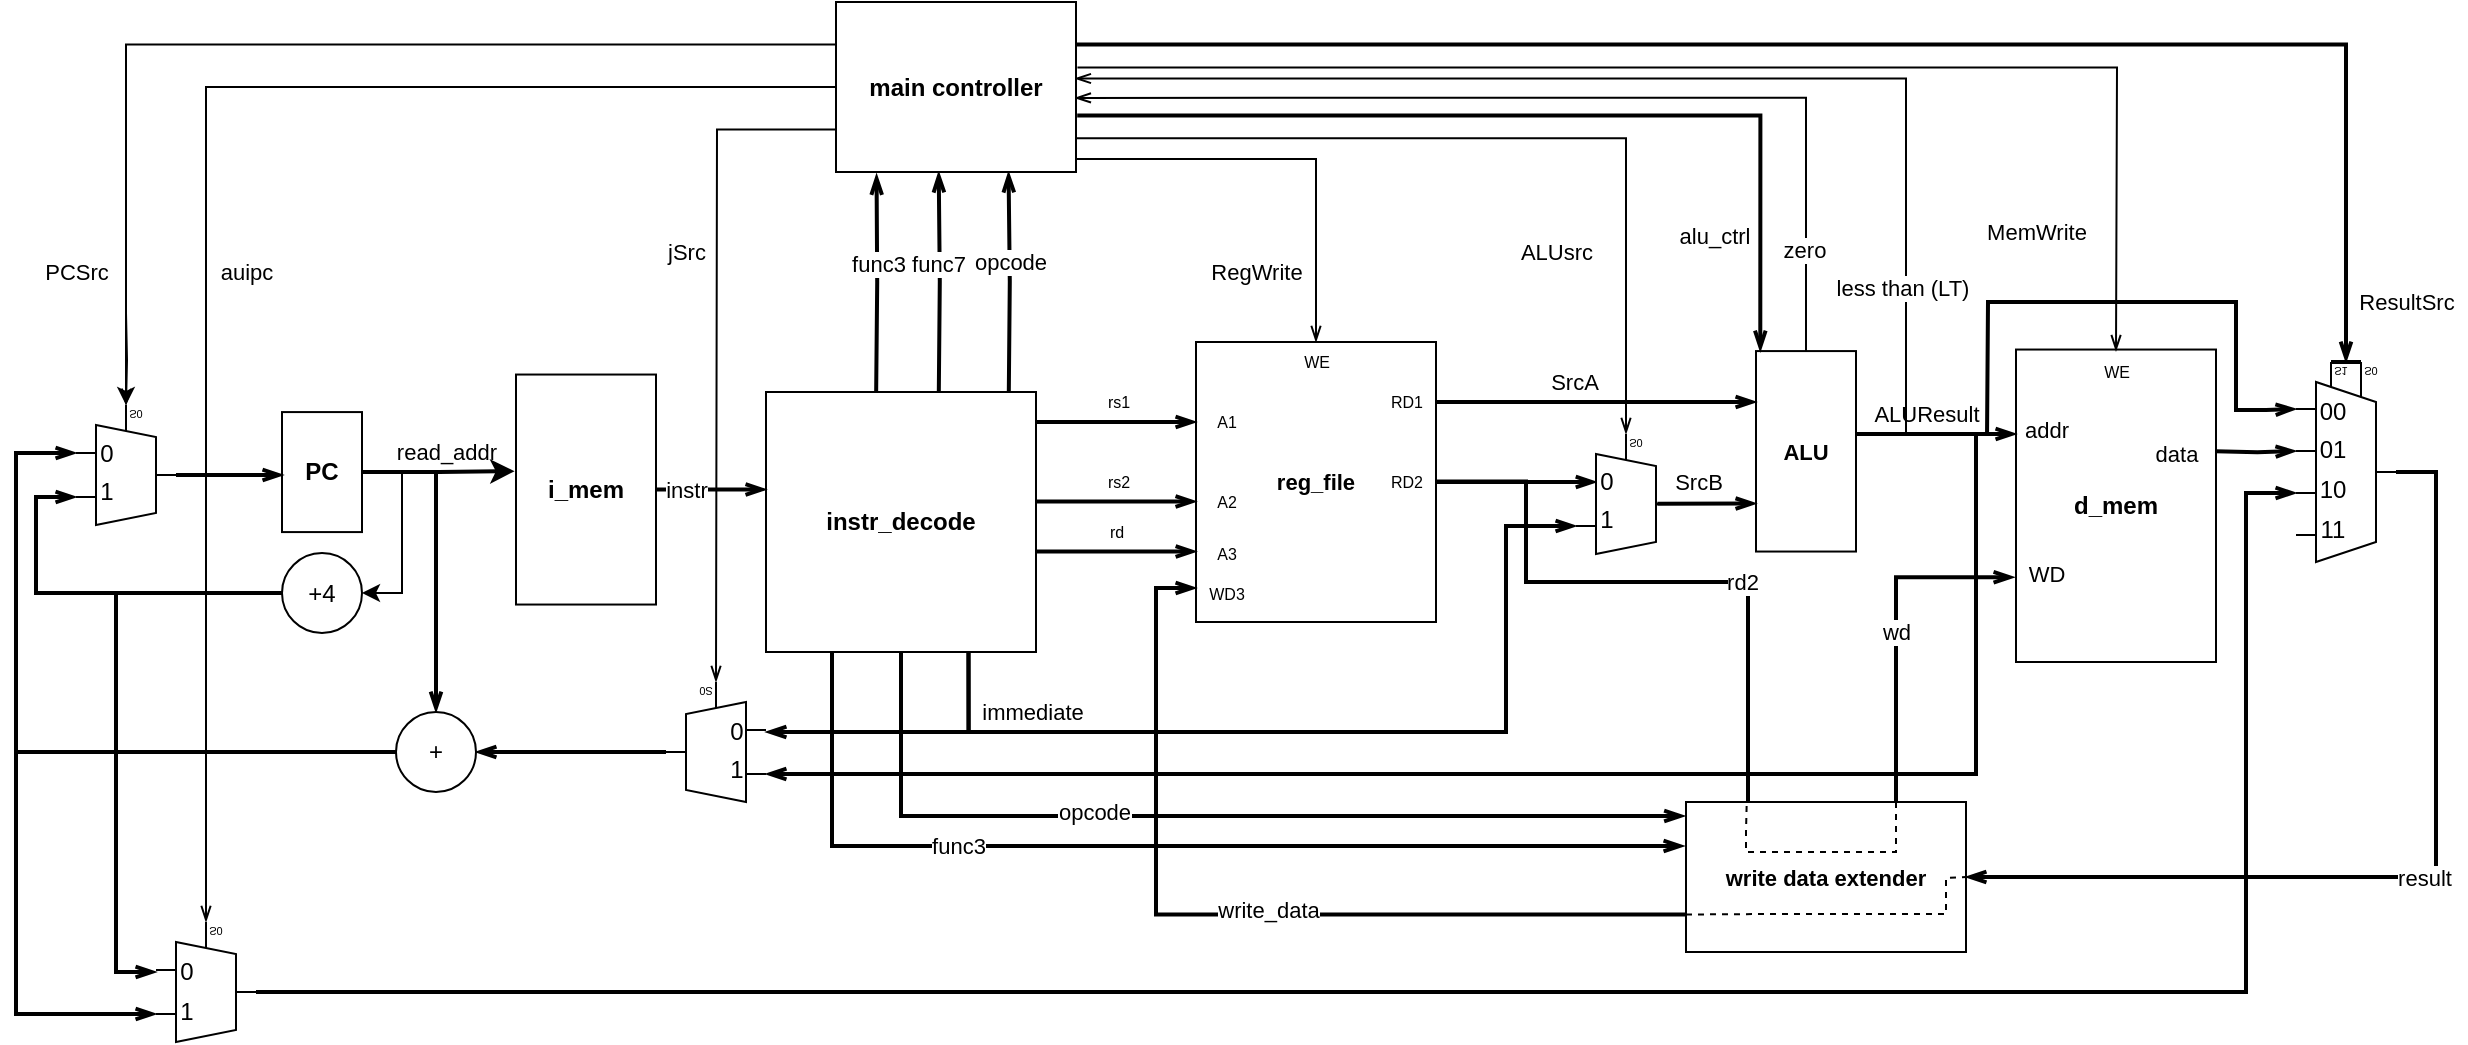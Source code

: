 <mxfile version="16.1.2" type="device" pages="3"><diagram id="D2_vdYIs2cm_a0gSnJ4s" name="single cycle"><mxGraphModel dx="1422" dy="905" grid="1" gridSize="5" guides="1" tooltips="1" connect="1" arrows="1" fold="1" page="1" pageScale="1" pageWidth="1654" pageHeight="1169" math="0" shadow="0"><root><mxCell id="0"/><mxCell id="1" parent="0"/><mxCell id="Iiu_JVAW-LU3jDJkD5AU-7" value="d_mem" style="rounded=0;whiteSpace=wrap;html=1;fontStyle=1" parent="1" vertex="1"><mxGeometry x="1010" y="213.77" width="100" height="156.23" as="geometry"/></mxCell><mxCell id="riZKv7mN17D0lh45Iijt-3" value="func3" style="edgeStyle=orthogonalEdgeStyle;rounded=0;orthogonalLoop=1;jettySize=auto;html=1;exitX=0.183;exitY=0.995;exitDx=0;exitDy=0;strokeWidth=2;endArrow=openThin;endFill=0;exitPerimeter=0;" parent="1" source="noFHLOVrZmyELfzi2ErY-1" edge="1"><mxGeometry x="-0.365" relative="1" as="geometry"><mxPoint x="844" y="462" as="targetPoint"/><mxPoint x="445.08" y="240" as="sourcePoint"/><Array as="points"><mxPoint x="418" y="364"/><mxPoint x="418" y="462"/><mxPoint x="844" y="462"/></Array><mxPoint as="offset"/></mxGeometry></mxCell><mxCell id="3sZOYTqzeklb2v1CzwEH-58" style="edgeStyle=orthogonalEdgeStyle;rounded=0;orthogonalLoop=1;jettySize=auto;html=1;exitX=1.006;exitY=0.386;exitDx=0;exitDy=0;labelBackgroundColor=none;fontSize=11;startArrow=none;startFill=0;endArrow=openThin;endFill=0;strokeWidth=1;entryX=0.5;entryY=0;entryDx=0;entryDy=0;exitPerimeter=0;" parent="1" source="noFHLOVrZmyELfzi2ErY-14" edge="1"><mxGeometry relative="1" as="geometry"><mxPoint x="1059.788" y="160.0" as="sourcePoint"/><mxPoint x="1060" y="214.54" as="targetPoint"/></mxGeometry></mxCell><mxCell id="3sZOYTqzeklb2v1CzwEH-7" value="read_addr" style="edgeStyle=orthogonalEdgeStyle;rounded=0;orthogonalLoop=1;jettySize=auto;html=1;exitX=1;exitY=0.5;exitDx=0;exitDy=0;labelBackgroundColor=none;strokeWidth=2;entryX=-0.01;entryY=0.42;entryDx=0;entryDy=0;entryPerimeter=0;" parent="1" source="3sZOYTqzeklb2v1CzwEH-3" target="Iiu_JVAW-LU3jDJkD5AU-4" edge="1"><mxGeometry x="0.104" y="10" relative="1" as="geometry"><mxPoint x="250" y="275.5" as="targetPoint"/><mxPoint as="offset"/></mxGeometry></mxCell><mxCell id="3sZOYTqzeklb2v1CzwEH-5" style="edgeStyle=orthogonalEdgeStyle;rounded=0;orthogonalLoop=1;jettySize=auto;html=1;exitX=1;exitY=0.5;exitDx=0;exitDy=0;entryX=1;entryY=0.5;entryDx=0;entryDy=0;" parent="1" source="3sZOYTqzeklb2v1CzwEH-3" target="3sZOYTqzeklb2v1CzwEH-4" edge="1"><mxGeometry relative="1" as="geometry"/></mxCell><mxCell id="3sZOYTqzeklb2v1CzwEH-65" style="edgeStyle=orthogonalEdgeStyle;rounded=0;orthogonalLoop=1;jettySize=auto;html=1;exitX=1;exitY=0.5;exitDx=0;exitDy=0;entryX=0.5;entryY=0;entryDx=0;entryDy=0;labelBackgroundColor=none;fontSize=11;startArrow=none;startFill=0;endArrow=openThin;endFill=0;strokeWidth=2;" parent="1" source="3sZOYTqzeklb2v1CzwEH-3" target="3sZOYTqzeklb2v1CzwEH-60" edge="1"><mxGeometry relative="1" as="geometry"><Array as="points"><mxPoint x="220" y="275"/></Array></mxGeometry></mxCell><mxCell id="3sZOYTqzeklb2v1CzwEH-3" value="PC" style="rounded=0;whiteSpace=wrap;html=1;fontStyle=1" parent="1" vertex="1"><mxGeometry x="143" y="245.04" width="40" height="60" as="geometry"/></mxCell><mxCell id="3sZOYTqzeklb2v1CzwEH-6" style="edgeStyle=orthogonalEdgeStyle;rounded=0;orthogonalLoop=1;jettySize=auto;html=1;exitX=0;exitY=0.5;exitDx=0;exitDy=0;entryX=0;entryY=0.183;entryDx=0;entryDy=3;entryPerimeter=0;endArrow=openThin;endFill=0;strokeWidth=2;" parent="1" source="3sZOYTqzeklb2v1CzwEH-4" target="3sZOYTqzeklb2v1CzwEH-66" edge="1"><mxGeometry relative="1" as="geometry"><Array as="points"><mxPoint x="20" y="335.5"/><mxPoint x="20" y="287.5"/></Array></mxGeometry></mxCell><mxCell id="3sZOYTqzeklb2v1CzwEH-4" value="+4" style="ellipse;whiteSpace=wrap;html=1;aspect=fixed;" parent="1" vertex="1"><mxGeometry x="143" y="315.5" width="40" height="40" as="geometry"/></mxCell><mxCell id="3sZOYTqzeklb2v1CzwEH-56" style="edgeStyle=orthogonalEdgeStyle;rounded=0;orthogonalLoop=1;jettySize=auto;html=1;exitX=0.998;exitY=0.924;exitDx=0;exitDy=0;labelBackgroundColor=none;fontSize=11;startArrow=none;startFill=0;endArrow=openThin;endFill=0;strokeWidth=1;entryX=0.5;entryY=0;entryDx=0;entryDy=0;exitPerimeter=0;" parent="1" source="noFHLOVrZmyELfzi2ErY-14" target="3sZOYTqzeklb2v1CzwEH-8" edge="1"><mxGeometry relative="1" as="geometry"><mxPoint x="659.788" y="160.0" as="sourcePoint"/></mxGeometry></mxCell><mxCell id="3sZOYTqzeklb2v1CzwEH-8" value="reg_file" style="rounded=0;whiteSpace=wrap;html=1;fontSize=11;fontStyle=1" parent="1" vertex="1"><mxGeometry x="600" y="210" width="120" height="140" as="geometry"/></mxCell><mxCell id="3sZOYTqzeklb2v1CzwEH-12" value="" style="endArrow=none;html=1;rounded=0;labelBackgroundColor=none;fontSize=11;strokeWidth=2;entryX=0.999;entryY=0.321;entryDx=0;entryDy=0;entryPerimeter=0;startArrow=openThin;startFill=0;" parent="1" edge="1"><mxGeometry width="50" height="50" relative="1" as="geometry"><mxPoint x="600" y="250" as="sourcePoint"/><mxPoint x="519.9" y="250.0" as="targetPoint"/></mxGeometry></mxCell><mxCell id="3sZOYTqzeklb2v1CzwEH-13" value="rs1" style="text;html=1;align=center;verticalAlign=middle;resizable=0;points=[];autosize=1;strokeColor=none;fillColor=none;fontSize=8;" parent="1" vertex="1"><mxGeometry x="548" y="230" width="25" height="20" as="geometry"/></mxCell><mxCell id="3sZOYTqzeklb2v1CzwEH-14" value="" style="endArrow=none;html=1;rounded=0;labelBackgroundColor=none;fontSize=11;strokeWidth=2;entryX=0.999;entryY=0.321;entryDx=0;entryDy=0;entryPerimeter=0;startArrow=openThin;startFill=0;" parent="1" edge="1"><mxGeometry width="50" height="50" relative="1" as="geometry"><mxPoint x="600" y="289.77" as="sourcePoint"/><mxPoint x="519.9" y="289.77" as="targetPoint"/></mxGeometry></mxCell><mxCell id="3sZOYTqzeklb2v1CzwEH-15" value="rs2" style="text;html=1;align=center;verticalAlign=middle;resizable=0;points=[];autosize=1;strokeColor=none;fillColor=none;fontSize=8;" parent="1" vertex="1"><mxGeometry x="548" y="269.77" width="25" height="20" as="geometry"/></mxCell><mxCell id="3sZOYTqzeklb2v1CzwEH-16" value="" style="endArrow=none;html=1;rounded=0;labelBackgroundColor=none;fontSize=11;strokeWidth=2;entryX=0.999;entryY=0.321;entryDx=0;entryDy=0;entryPerimeter=0;startArrow=openThin;startFill=0;" parent="1" edge="1"><mxGeometry width="50" height="50" relative="1" as="geometry"><mxPoint x="600.05" y="314.77" as="sourcePoint"/><mxPoint x="519.95" y="314.77" as="targetPoint"/></mxGeometry></mxCell><mxCell id="3sZOYTqzeklb2v1CzwEH-17" value="rd" style="text;html=1;align=center;verticalAlign=middle;resizable=0;points=[];autosize=1;strokeColor=none;fillColor=none;fontSize=8;" parent="1" vertex="1"><mxGeometry x="550.05" y="294.77" width="20" height="20" as="geometry"/></mxCell><mxCell id="3sZOYTqzeklb2v1CzwEH-19" value="immediate" style="text;html=1;align=center;verticalAlign=middle;resizable=0;points=[];autosize=1;strokeColor=none;fillColor=none;fontSize=11;" parent="1" vertex="1"><mxGeometry x="485.05" y="385" width="65" height="20" as="geometry"/></mxCell><mxCell id="3sZOYTqzeklb2v1CzwEH-20" value="A1" style="text;html=1;align=center;verticalAlign=middle;resizable=0;points=[];autosize=1;strokeColor=none;fillColor=none;fontSize=8;" parent="1" vertex="1"><mxGeometry x="600" y="240" width="30" height="20" as="geometry"/></mxCell><mxCell id="3sZOYTqzeklb2v1CzwEH-21" value="A2" style="text;html=1;align=center;verticalAlign=middle;resizable=0;points=[];autosize=1;strokeColor=none;fillColor=none;fontSize=8;" parent="1" vertex="1"><mxGeometry x="600" y="280" width="30" height="20" as="geometry"/></mxCell><mxCell id="3sZOYTqzeklb2v1CzwEH-22" value="A3" style="text;html=1;align=center;verticalAlign=middle;resizable=0;points=[];autosize=1;strokeColor=none;fillColor=none;fontSize=8;" parent="1" vertex="1"><mxGeometry x="600" y="306" width="30" height="20" as="geometry"/></mxCell><mxCell id="3sZOYTqzeklb2v1CzwEH-63" style="edgeStyle=orthogonalEdgeStyle;rounded=0;orthogonalLoop=1;jettySize=auto;html=1;exitX=0.75;exitY=1;exitDx=0;exitDy=0;entryX=0;entryY=0.183;entryDx=0;entryDy=3;entryPerimeter=0;labelBackgroundColor=none;fontSize=11;startArrow=none;startFill=0;endArrow=openThin;endFill=0;strokeWidth=2;" parent="1" source="noFHLOVrZmyELfzi2ErY-1" target="3sZOYTqzeklb2v1CzwEH-29" edge="1"><mxGeometry relative="1" as="geometry"><mxPoint x="720" y="385.5" as="sourcePoint"/><Array as="points"><mxPoint x="486" y="405"/><mxPoint x="755" y="405"/><mxPoint x="755" y="302"/></Array></mxGeometry></mxCell><mxCell id="3sZOYTqzeklb2v1CzwEH-64" style="edgeStyle=orthogonalEdgeStyle;rounded=0;orthogonalLoop=1;jettySize=auto;html=1;exitX=1;exitY=0.5;exitDx=0;exitDy=-5;entryX=1;entryY=0.5;entryDx=0;entryDy=0;labelBackgroundColor=none;fontSize=11;startArrow=none;startFill=0;endArrow=openThin;endFill=0;strokeWidth=2;exitPerimeter=0;" parent="1" source="riZKv7mN17D0lh45Iijt-9" target="3sZOYTqzeklb2v1CzwEH-60" edge="1"><mxGeometry relative="1" as="geometry"><Array as="points"><mxPoint x="270" y="415"/><mxPoint x="270" y="415"/></Array><mxPoint x="720" y="385.5" as="sourcePoint"/></mxGeometry></mxCell><mxCell id="3sZOYTqzeklb2v1CzwEH-42" style="edgeStyle=orthogonalEdgeStyle;rounded=0;orthogonalLoop=1;jettySize=auto;html=1;exitX=0.995;exitY=0.564;exitDx=0;exitDy=0;labelBackgroundColor=none;fontSize=11;startArrow=openThin;startFill=0;endArrow=none;endFill=0;strokeWidth=1;exitPerimeter=0;entryX=0.5;entryY=0;entryDx=0;entryDy=0;" parent="1" source="noFHLOVrZmyELfzi2ErY-14" target="3sZOYTqzeklb2v1CzwEH-24" edge="1"><mxGeometry relative="1" as="geometry"><mxPoint x="917.667" y="170" as="sourcePoint"/><mxPoint x="905" y="210" as="targetPoint"/></mxGeometry></mxCell><mxCell id="3sZOYTqzeklb2v1CzwEH-43" value="zero" style="edgeLabel;html=1;align=center;verticalAlign=middle;resizable=0;points=[];fontSize=11;" parent="3sZOYTqzeklb2v1CzwEH-42" vertex="1" connectable="0"><mxGeometry x="-0.255" y="-1" relative="1" as="geometry"><mxPoint x="181" y="75" as="offset"/></mxGeometry></mxCell><mxCell id="riZKv7mN17D0lh45Iijt-22" style="edgeStyle=orthogonalEdgeStyle;rounded=0;orthogonalLoop=1;jettySize=auto;html=1;entryX=0.995;entryY=0.45;entryDx=0;entryDy=0;entryPerimeter=0;fontSize=11;endArrow=openThin;endFill=0;strokeWidth=1;exitX=0.4;exitY=1.021;exitDx=0;exitDy=0;exitPerimeter=0;" parent="1" source="3sZOYTqzeklb2v1CzwEH-41" target="noFHLOVrZmyELfzi2ErY-14" edge="1"><mxGeometry relative="1" as="geometry"><Array as="points"><mxPoint x="955" y="256"/><mxPoint x="955" y="78"/></Array></mxGeometry></mxCell><mxCell id="riZKv7mN17D0lh45Iijt-23" value="less than (LT)" style="edgeLabel;html=1;align=center;verticalAlign=middle;resizable=0;points=[];fontSize=11;" parent="riZKv7mN17D0lh45Iijt-22" vertex="1" connectable="0"><mxGeometry x="-0.695" y="1" relative="1" as="geometry"><mxPoint x="-1" y="14" as="offset"/></mxGeometry></mxCell><mxCell id="3sZOYTqzeklb2v1CzwEH-24" value="ALU" style="rounded=0;whiteSpace=wrap;html=1;fontSize=11;fontStyle=1" parent="1" vertex="1"><mxGeometry x="880" y="214.54" width="50" height="100.23" as="geometry"/></mxCell><mxCell id="3sZOYTqzeklb2v1CzwEH-25" value="" style="endArrow=none;html=1;rounded=0;labelBackgroundColor=none;fontSize=11;strokeWidth=2;entryX=1;entryY=0.214;entryDx=0;entryDy=0;entryPerimeter=0;startArrow=openThin;startFill=0;" parent="1" target="3sZOYTqzeklb2v1CzwEH-8" edge="1"><mxGeometry width="50" height="50" relative="1" as="geometry"><mxPoint x="880" y="240" as="sourcePoint"/><mxPoint x="799.9" y="240.0" as="targetPoint"/><Array as="points"><mxPoint x="880" y="240"/></Array></mxGeometry></mxCell><mxCell id="3sZOYTqzeklb2v1CzwEH-27" value="SrcA" style="edgeLabel;html=1;align=center;verticalAlign=middle;resizable=0;points=[];fontSize=11;" parent="3sZOYTqzeklb2v1CzwEH-25" vertex="1" connectable="0"><mxGeometry x="0.309" y="-3" relative="1" as="geometry"><mxPoint x="13" y="-7" as="offset"/></mxGeometry></mxCell><mxCell id="3sZOYTqzeklb2v1CzwEH-26" value="" style="endArrow=none;html=1;rounded=0;labelBackgroundColor=none;fontSize=11;strokeWidth=2;entryX=0.999;entryY=0.321;entryDx=0;entryDy=0;entryPerimeter=0;startArrow=openThin;startFill=0;" parent="1" edge="1"><mxGeometry width="50" height="50" relative="1" as="geometry"><mxPoint x="800.1" y="280" as="sourcePoint"/><mxPoint x="720" y="280.0" as="targetPoint"/><Array as="points"><mxPoint x="800.1" y="280"/></Array></mxGeometry></mxCell><mxCell id="3sZOYTqzeklb2v1CzwEH-28" value="SrcB" style="edgeLabel;html=1;align=center;verticalAlign=middle;resizable=0;points=[];fontSize=11;" parent="3sZOYTqzeklb2v1CzwEH-26" vertex="1" connectable="0"><mxGeometry x="-0.19" y="-2" relative="1" as="geometry"><mxPoint x="83" y="2" as="offset"/></mxGeometry></mxCell><mxCell id="3sZOYTqzeklb2v1CzwEH-38" style="edgeStyle=orthogonalEdgeStyle;rounded=0;orthogonalLoop=1;jettySize=auto;html=1;exitX=0.3;exitY=1;exitDx=10;exitDy=0;exitPerimeter=0;labelBackgroundColor=none;fontSize=11;startArrow=openThin;startFill=0;endArrow=none;endFill=0;strokeWidth=1;entryX=1.002;entryY=0.801;entryDx=0;entryDy=0;entryPerimeter=0;" parent="1" source="3sZOYTqzeklb2v1CzwEH-29" target="noFHLOVrZmyELfzi2ErY-14" edge="1"><mxGeometry relative="1" as="geometry"><mxPoint x="815" y="170" as="targetPoint"/></mxGeometry></mxCell><mxCell id="3sZOYTqzeklb2v1CzwEH-33" value="" style="endArrow=none;html=1;rounded=0;labelBackgroundColor=none;fontSize=11;strokeWidth=2;startArrow=openThin;startFill=0;entryX=0.813;entryY=0.419;entryDx=0;entryDy=0;entryPerimeter=0;" parent="1" target="3sZOYTqzeklb2v1CzwEH-29" edge="1"><mxGeometry width="50" height="50" relative="1" as="geometry"><mxPoint x="880.0" y="290.77" as="sourcePoint"/><mxPoint x="839.9" y="291" as="targetPoint"/><Array as="points"><mxPoint x="880" y="290.77"/></Array></mxGeometry></mxCell><mxCell id="3sZOYTqzeklb2v1CzwEH-36" value="RD1" style="text;html=1;align=center;verticalAlign=middle;resizable=0;points=[];autosize=1;strokeColor=none;fillColor=none;fontSize=8;" parent="1" vertex="1"><mxGeometry x="690" y="230" width="30" height="20" as="geometry"/></mxCell><mxCell id="riZKv7mN17D0lh45Iijt-20" value="rd2" style="edgeStyle=orthogonalEdgeStyle;rounded=0;orthogonalLoop=1;jettySize=auto;html=1;fontSize=11;endArrow=openThin;endFill=0;strokeWidth=2;entryX=0.436;entryY=0.012;entryDx=0;entryDy=0;entryPerimeter=0;" parent="1" source="3sZOYTqzeklb2v1CzwEH-37" target="riZKv7mN17D0lh45Iijt-1" edge="1"><mxGeometry relative="1" as="geometry"><mxPoint x="775" y="400" as="targetPoint"/><Array as="points"><mxPoint x="765" y="280"/><mxPoint x="765" y="330"/><mxPoint x="876" y="330"/><mxPoint x="876" y="471"/></Array></mxGeometry></mxCell><mxCell id="3sZOYTqzeklb2v1CzwEH-37" value="RD2" style="text;html=1;align=center;verticalAlign=middle;resizable=0;points=[];autosize=1;strokeColor=none;fillColor=none;fontSize=8;" parent="1" vertex="1"><mxGeometry x="690" y="269.77" width="30" height="20" as="geometry"/></mxCell><mxCell id="3sZOYTqzeklb2v1CzwEH-39" value="ALUsrc" style="text;html=1;align=center;verticalAlign=middle;resizable=0;points=[];autosize=1;strokeColor=none;fillColor=none;fontSize=11;" parent="1" vertex="1"><mxGeometry x="755" y="155" width="50" height="20" as="geometry"/></mxCell><mxCell id="3sZOYTqzeklb2v1CzwEH-40" value="" style="endArrow=none;html=1;rounded=0;labelBackgroundColor=none;fontSize=11;strokeWidth=2;startArrow=openThin;startFill=0;" parent="1" edge="1"><mxGeometry width="50" height="50" relative="1" as="geometry"><mxPoint x="1010.0" y="256.0" as="sourcePoint"/><mxPoint x="930" y="256" as="targetPoint"/><Array as="points"><mxPoint x="1010" y="256.0"/></Array></mxGeometry></mxCell><mxCell id="3sZOYTqzeklb2v1CzwEH-41" value="ALUResult" style="text;html=1;align=center;verticalAlign=middle;resizable=0;points=[];autosize=1;strokeColor=none;fillColor=none;fontSize=11;" parent="1" vertex="1"><mxGeometry x="930" y="236" width="70" height="20" as="geometry"/></mxCell><mxCell id="3sZOYTqzeklb2v1CzwEH-47" style="edgeStyle=orthogonalEdgeStyle;rounded=0;orthogonalLoop=1;jettySize=auto;html=1;exitX=1;exitY=0.25;exitDx=0;exitDy=0;labelBackgroundColor=none;fontSize=11;startArrow=none;startFill=0;endArrow=openThin;endFill=0;strokeWidth=2;" parent="1" source="noFHLOVrZmyELfzi2ErY-14" target="3sZOYTqzeklb2v1CzwEH-44" edge="1"><mxGeometry relative="1" as="geometry"><mxPoint x="1175" y="170.0" as="sourcePoint"/></mxGeometry></mxCell><mxCell id="3sZOYTqzeklb2v1CzwEH-46" value="" style="endArrow=none;html=1;rounded=0;labelBackgroundColor=none;fontSize=11;strokeWidth=2;startArrow=openThin;startFill=0;entryX=0.936;entryY=1.002;entryDx=0;entryDy=0;entryPerimeter=0;endFill=0;anchorPointDirection=0;exitX=0;exitY=0.735;exitDx=0;exitDy=3;exitPerimeter=0;" parent="1" source="3sZOYTqzeklb2v1CzwEH-44" target="3sZOYTqzeklb2v1CzwEH-41" edge="1"><mxGeometry width="50" height="50" relative="1" as="geometry"><mxPoint x="1140" y="266" as="sourcePoint"/><mxPoint x="968.64" y="260.66" as="targetPoint"/><Array as="points"><mxPoint x="1135" y="244"/><mxPoint x="1120" y="244"/><mxPoint x="1120" y="190"/><mxPoint x="1040" y="190"/><mxPoint x="996" y="190"/></Array></mxGeometry></mxCell><mxCell id="3sZOYTqzeklb2v1CzwEH-48" value="ResultSrc" style="text;html=1;align=center;verticalAlign=middle;resizable=0;points=[];autosize=1;strokeColor=none;fillColor=none;fontSize=11;" parent="1" vertex="1"><mxGeometry x="1175" y="180" width="60" height="20" as="geometry"/></mxCell><mxCell id="3sZOYTqzeklb2v1CzwEH-49" value="addr" style="text;html=1;align=center;verticalAlign=middle;resizable=0;points=[];autosize=1;strokeColor=none;fillColor=none;fontSize=11;" parent="1" vertex="1"><mxGeometry x="1005" y="244" width="40" height="20" as="geometry"/></mxCell><mxCell id="3sZOYTqzeklb2v1CzwEH-50" value="data" style="text;html=1;align=center;verticalAlign=middle;resizable=0;points=[];autosize=1;strokeColor=none;fillColor=none;fontSize=11;" parent="1" vertex="1"><mxGeometry x="1070" y="256" width="40" height="20" as="geometry"/></mxCell><mxCell id="3sZOYTqzeklb2v1CzwEH-52" value="WD3" style="text;html=1;align=center;verticalAlign=middle;resizable=0;points=[];autosize=1;strokeColor=none;fillColor=none;fontSize=8;" parent="1" vertex="1"><mxGeometry x="600" y="325.5" width="30" height="20" as="geometry"/></mxCell><mxCell id="3sZOYTqzeklb2v1CzwEH-55" value="WD" style="text;html=1;align=center;verticalAlign=middle;resizable=0;points=[];autosize=1;strokeColor=none;fillColor=none;fontSize=11;" parent="1" vertex="1"><mxGeometry x="1010" y="316" width="30" height="20" as="geometry"/></mxCell><mxCell id="3sZOYTqzeklb2v1CzwEH-57" value="WE" style="text;html=1;align=center;verticalAlign=middle;resizable=0;points=[];autosize=1;strokeColor=none;fillColor=none;fontSize=8;" parent="1" vertex="1"><mxGeometry x="645" y="210" width="30" height="20" as="geometry"/></mxCell><mxCell id="3sZOYTqzeklb2v1CzwEH-59" value="WE" style="text;html=1;align=center;verticalAlign=middle;resizable=0;points=[];autosize=1;strokeColor=none;fillColor=none;fontSize=8;" parent="1" vertex="1"><mxGeometry x="1045" y="214.54" width="30" height="20" as="geometry"/></mxCell><mxCell id="3sZOYTqzeklb2v1CzwEH-67" style="edgeStyle=orthogonalEdgeStyle;rounded=0;orthogonalLoop=1;jettySize=auto;html=1;exitX=0;exitY=0.5;exitDx=0;exitDy=0;entryX=0;entryY=0.55;entryDx=0;entryDy=3;entryPerimeter=0;labelBackgroundColor=none;fontSize=11;startArrow=none;startFill=0;endArrow=openThin;endFill=0;strokeWidth=2;" parent="1" source="3sZOYTqzeklb2v1CzwEH-60" target="3sZOYTqzeklb2v1CzwEH-66" edge="1"><mxGeometry relative="1" as="geometry"><Array as="points"><mxPoint x="10" y="415"/><mxPoint x="10" y="266"/></Array></mxGeometry></mxCell><mxCell id="uYctthlEfeBDqYz0zg6o-16" style="edgeStyle=orthogonalEdgeStyle;rounded=0;orthogonalLoop=1;jettySize=auto;html=1;entryX=0;entryY=0.315;entryDx=0;entryDy=3;entryPerimeter=0;endArrow=openThin;endFill=0;strokeWidth=2;exitX=1;exitY=0.5;exitDx=0;exitDy=-5;exitPerimeter=0;" parent="1" source="riZKv7mN17D0lh45Iijt-25" target="3sZOYTqzeklb2v1CzwEH-44" edge="1"><mxGeometry relative="1" as="geometry"><Array as="points"><mxPoint x="1125" y="535"/><mxPoint x="1125" y="286"/></Array><mxPoint x="215" y="455" as="sourcePoint"/></mxGeometry></mxCell><mxCell id="3sZOYTqzeklb2v1CzwEH-60" value="+" style="ellipse;whiteSpace=wrap;html=1;aspect=fixed;" parent="1" vertex="1"><mxGeometry x="200" y="395" width="40" height="40" as="geometry"/></mxCell><mxCell id="3sZOYTqzeklb2v1CzwEH-70" style="edgeStyle=orthogonalEdgeStyle;rounded=0;orthogonalLoop=1;jettySize=auto;html=1;exitX=1;exitY=0.5;exitDx=0;exitDy=-5;exitPerimeter=0;labelBackgroundColor=none;fontSize=11;startArrow=none;startFill=0;endArrow=openThin;endFill=0;strokeWidth=2;entryX=0.012;entryY=0.524;entryDx=0;entryDy=0;entryPerimeter=0;" parent="1" source="3sZOYTqzeklb2v1CzwEH-66" target="3sZOYTqzeklb2v1CzwEH-3" edge="1"><mxGeometry relative="1" as="geometry"><mxPoint x="140" y="276.405" as="targetPoint"/><Array as="points"/></mxGeometry></mxCell><mxCell id="3sZOYTqzeklb2v1CzwEH-71" style="edgeStyle=orthogonalEdgeStyle;rounded=0;orthogonalLoop=1;jettySize=auto;html=1;exitX=0.3;exitY=1;exitDx=10;exitDy=0;exitPerimeter=0;labelBackgroundColor=none;fontSize=11;startArrow=none;startFill=0;endArrow=openThin;endFill=0;strokeWidth=1;entryX=0.3;entryY=1;entryDx=10;entryDy=0;entryPerimeter=0;" parent="1" target="3sZOYTqzeklb2v1CzwEH-66" edge="1"><mxGeometry relative="1" as="geometry"><mxPoint x="65" y="195.5" as="sourcePoint"/></mxGeometry></mxCell><mxCell id="uYctthlEfeBDqYz0zg6o-1" value="" style="edgeStyle=orthogonalEdgeStyle;rounded=0;orthogonalLoop=1;jettySize=auto;html=1;exitX=0;exitY=0.25;exitDx=0;exitDy=0;" parent="1" source="noFHLOVrZmyELfzi2ErY-14" target="3sZOYTqzeklb2v1CzwEH-66" edge="1"><mxGeometry relative="1" as="geometry"/></mxCell><mxCell id="3sZOYTqzeklb2v1CzwEH-72" value="PCSrc" style="text;html=1;align=center;verticalAlign=middle;resizable=0;points=[];autosize=1;strokeColor=none;fillColor=none;fontSize=11;" parent="1" vertex="1"><mxGeometry x="15" y="165" width="50" height="20" as="geometry"/></mxCell><mxCell id="3sZOYTqzeklb2v1CzwEH-73" value="RegWrite" style="text;html=1;align=center;verticalAlign=middle;resizable=0;points=[];autosize=1;strokeColor=none;fillColor=none;fontSize=11;" parent="1" vertex="1"><mxGeometry x="600" y="165" width="60" height="20" as="geometry"/></mxCell><mxCell id="3sZOYTqzeklb2v1CzwEH-74" value="MemWrite" style="text;html=1;align=center;verticalAlign=middle;resizable=0;points=[];autosize=1;strokeColor=none;fillColor=none;fontSize=11;" parent="1" vertex="1"><mxGeometry x="985" y="145" width="70" height="20" as="geometry"/></mxCell><mxCell id="noFHLOVrZmyELfzi2ErY-4" style="edgeStyle=orthogonalEdgeStyle;rounded=0;orthogonalLoop=1;jettySize=auto;html=1;exitX=0.25;exitY=0;exitDx=0;exitDy=0;strokeWidth=2;endArrow=openThin;endFill=0;entryX=0.169;entryY=1.014;entryDx=0;entryDy=0;entryPerimeter=0;" parent="1" target="noFHLOVrZmyELfzi2ErY-14" edge="1"><mxGeometry relative="1" as="geometry"><mxPoint x="439.997" y="180" as="targetPoint"/><mxPoint x="440.08" y="235" as="sourcePoint"/><Array as="points"/></mxGeometry></mxCell><mxCell id="noFHLOVrZmyELfzi2ErY-5" value="func3" style="edgeLabel;html=1;align=center;verticalAlign=middle;resizable=0;points=[];" parent="noFHLOVrZmyELfzi2ErY-4" vertex="1" connectable="0"><mxGeometry x="0.649" relative="1" as="geometry"><mxPoint y="25" as="offset"/></mxGeometry></mxCell><mxCell id="noFHLOVrZmyELfzi2ErY-6" style="edgeStyle=orthogonalEdgeStyle;rounded=0;orthogonalLoop=1;jettySize=auto;html=1;exitX=0.25;exitY=0;exitDx=0;exitDy=0;strokeWidth=2;endArrow=openThin;endFill=0;entryX=0.428;entryY=1;entryDx=0;entryDy=0;entryPerimeter=0;" parent="1" target="noFHLOVrZmyELfzi2ErY-14" edge="1"><mxGeometry relative="1" as="geometry"><mxPoint x="471.327" y="179.54" as="targetPoint"/><mxPoint x="471.41" y="234.54" as="sourcePoint"/><Array as="points"/></mxGeometry></mxCell><mxCell id="noFHLOVrZmyELfzi2ErY-7" value="func7" style="edgeLabel;html=1;align=center;verticalAlign=middle;resizable=0;points=[];" parent="noFHLOVrZmyELfzi2ErY-6" vertex="1" connectable="0"><mxGeometry x="0.649" relative="1" as="geometry"><mxPoint x="-1" y="26" as="offset"/></mxGeometry></mxCell><mxCell id="riZKv7mN17D0lh45Iijt-13" style="edgeStyle=orthogonalEdgeStyle;rounded=0;orthogonalLoop=1;jettySize=auto;html=1;exitX=0.75;exitY=1;exitDx=0;exitDy=0;endArrow=openThin;endFill=0;strokeWidth=2;" parent="1" source="noFHLOVrZmyELfzi2ErY-1" edge="1"><mxGeometry relative="1" as="geometry"><mxPoint x="385" y="405" as="targetPoint"/><Array as="points"><mxPoint x="486" y="405"/></Array></mxGeometry></mxCell><mxCell id="noFHLOVrZmyELfzi2ErY-1" value="instr_decode" style="rounded=0;whiteSpace=wrap;html=1;fontStyle=1" parent="1" vertex="1"><mxGeometry x="385" y="235" width="135" height="130" as="geometry"/></mxCell><mxCell id="noFHLOVrZmyELfzi2ErY-10" style="edgeStyle=orthogonalEdgeStyle;rounded=0;orthogonalLoop=1;jettySize=auto;html=1;exitX=0.25;exitY=0;exitDx=0;exitDy=0;strokeWidth=2;endArrow=openThin;endFill=0;entryX=0.719;entryY=1;entryDx=0;entryDy=0;entryPerimeter=0;" parent="1" target="noFHLOVrZmyELfzi2ErY-14" edge="1"><mxGeometry relative="1" as="geometry"><mxPoint x="506.327" y="179.54" as="targetPoint"/><mxPoint x="506.41" y="234.54" as="sourcePoint"/><Array as="points"/></mxGeometry></mxCell><mxCell id="noFHLOVrZmyELfzi2ErY-11" value="opcode" style="edgeLabel;html=1;align=center;verticalAlign=middle;resizable=0;points=[];" parent="noFHLOVrZmyELfzi2ErY-10" vertex="1" connectable="0"><mxGeometry x="0.649" relative="1" as="geometry"><mxPoint y="26" as="offset"/></mxGeometry></mxCell><mxCell id="noFHLOVrZmyELfzi2ErY-12" style="edgeStyle=orthogonalEdgeStyle;rounded=0;orthogonalLoop=1;jettySize=auto;html=1;exitX=1.005;exitY=0.667;exitDx=0;exitDy=0;strokeWidth=2;endArrow=openThin;endFill=0;entryX=0.043;entryY=0;entryDx=0;entryDy=0;exitPerimeter=0;entryPerimeter=0;" parent="1" source="noFHLOVrZmyELfzi2ErY-14" target="3sZOYTqzeklb2v1CzwEH-24" edge="1"><mxGeometry relative="1" as="geometry"><mxPoint x="389.997" y="180.0" as="targetPoint"/><mxPoint x="390.08" y="235.0" as="sourcePoint"/><Array as="points"><mxPoint x="882" y="97"/></Array></mxGeometry></mxCell><mxCell id="noFHLOVrZmyELfzi2ErY-13" value="alu_ctrl" style="edgeLabel;html=1;align=center;verticalAlign=middle;resizable=0;points=[];" parent="noFHLOVrZmyELfzi2ErY-12" vertex="1" connectable="0"><mxGeometry x="0.649" relative="1" as="geometry"><mxPoint x="-23" y="23" as="offset"/></mxGeometry></mxCell><mxCell id="riZKv7mN17D0lh45Iijt-15" style="edgeStyle=orthogonalEdgeStyle;rounded=0;orthogonalLoop=1;jettySize=auto;html=1;exitX=0;exitY=0.75;exitDx=0;exitDy=0;endArrow=openThin;endFill=0;strokeWidth=1;" parent="1" source="noFHLOVrZmyELfzi2ErY-14" edge="1"><mxGeometry relative="1" as="geometry"><mxPoint x="360" y="380" as="targetPoint"/></mxGeometry></mxCell><mxCell id="riZKv7mN17D0lh45Iijt-35" style="edgeStyle=orthogonalEdgeStyle;rounded=0;orthogonalLoop=1;jettySize=auto;html=1;exitX=0;exitY=0.5;exitDx=0;exitDy=0;fontSize=11;endArrow=openThin;endFill=0;strokeWidth=1;entryX=0.3;entryY=1;entryDx=10;entryDy=0;entryPerimeter=0;" parent="1" source="noFHLOVrZmyELfzi2ErY-14" target="riZKv7mN17D0lh45Iijt-25" edge="1"><mxGeometry relative="1" as="geometry"><mxPoint x="105" y="435" as="targetPoint"/></mxGeometry></mxCell><mxCell id="noFHLOVrZmyELfzi2ErY-14" value="main controller" style="rounded=0;whiteSpace=wrap;html=1;fontStyle=1" parent="1" vertex="1"><mxGeometry x="420" y="40" width="120" height="85" as="geometry"/></mxCell><mxCell id="uYctthlEfeBDqYz0zg6o-4" value="" style="group" parent="1" vertex="1" connectable="0"><mxGeometry x="40" y="241.5" width="50" height="60" as="geometry"/></mxCell><mxCell id="3sZOYTqzeklb2v1CzwEH-66" value="" style="shadow=0;dashed=0;align=center;html=1;strokeWidth=1;shape=mxgraph.electrical.abstract.mux2;fontSize=11;flipV=1;noLabel=0;metaEdit=0;movableLabel=1;horizontal=1;selectorPins=1;" parent="uYctthlEfeBDqYz0zg6o-4" vertex="1"><mxGeometry width="50" height="60" as="geometry"/></mxCell><mxCell id="uYctthlEfeBDqYz0zg6o-2" value="0" style="text;html=1;align=center;verticalAlign=middle;resizable=0;points=[];autosize=1;strokeColor=none;fillColor=none;labelBackgroundColor=default;" parent="uYctthlEfeBDqYz0zg6o-4" vertex="1"><mxGeometry x="5" y="14.5" width="20" height="20" as="geometry"/></mxCell><mxCell id="uYctthlEfeBDqYz0zg6o-3" value="1" style="text;html=1;align=center;verticalAlign=middle;resizable=0;points=[];autosize=1;strokeColor=none;fillColor=none;labelBackgroundColor=default;" parent="uYctthlEfeBDqYz0zg6o-4" vertex="1"><mxGeometry x="5" y="33.27" width="20" height="20" as="geometry"/></mxCell><mxCell id="uYctthlEfeBDqYz0zg6o-7" value="" style="group" parent="1" vertex="1" connectable="0"><mxGeometry x="790" y="256" width="50" height="60" as="geometry"/></mxCell><mxCell id="3sZOYTqzeklb2v1CzwEH-29" value="" style="shadow=0;dashed=0;align=center;html=1;strokeWidth=1;shape=mxgraph.electrical.abstract.mux2;fontSize=11;flipV=1;noLabel=0;metaEdit=0;movableLabel=1;" parent="uYctthlEfeBDqYz0zg6o-7" vertex="1"><mxGeometry width="50" height="60" as="geometry"/></mxCell><mxCell id="uYctthlEfeBDqYz0zg6o-5" value="0" style="text;html=1;align=center;verticalAlign=middle;resizable=0;points=[];autosize=1;strokeColor=none;fillColor=none;labelBackgroundColor=default;" parent="uYctthlEfeBDqYz0zg6o-7" vertex="1"><mxGeometry x="5" y="13.77" width="20" height="20" as="geometry"/></mxCell><mxCell id="uYctthlEfeBDqYz0zg6o-6" value="1" style="text;html=1;align=center;verticalAlign=middle;resizable=0;points=[];autosize=1;strokeColor=none;fillColor=none;labelBackgroundColor=default;" parent="uYctthlEfeBDqYz0zg6o-7" vertex="1"><mxGeometry x="5" y="32.54" width="20" height="20" as="geometry"/></mxCell><mxCell id="uYctthlEfeBDqYz0zg6o-11" style="edgeStyle=orthogonalEdgeStyle;rounded=0;orthogonalLoop=1;jettySize=auto;html=1;exitX=0.997;exitY=0.385;exitDx=0;exitDy=0;exitPerimeter=0;entryX=0;entryY=0.525;entryDx=0;entryDy=3;entryPerimeter=0;endArrow=openThin;endFill=0;strokeWidth=2;" parent="1" target="3sZOYTqzeklb2v1CzwEH-44" edge="1"><mxGeometry relative="1" as="geometry"><mxPoint x="1109.7" y="264.59" as="sourcePoint"/></mxGeometry></mxCell><mxCell id="riZKv7mN17D0lh45Iijt-21" value="result" style="edgeStyle=orthogonalEdgeStyle;rounded=0;orthogonalLoop=1;jettySize=auto;html=1;exitX=1;exitY=0.5;exitDx=0;exitDy=-5;exitPerimeter=0;entryX=1;entryY=0.5;entryDx=0;entryDy=0;fontSize=11;endArrow=openThin;endFill=0;strokeWidth=2;" parent="1" source="3sZOYTqzeklb2v1CzwEH-44" target="riZKv7mN17D0lh45Iijt-1" edge="1"><mxGeometry relative="1" as="geometry"/></mxCell><mxCell id="3sZOYTqzeklb2v1CzwEH-44" value="" style="shadow=0;dashed=0;align=center;html=1;strokeWidth=1;shape=mxgraph.electrical.abstract.mux2;fontSize=11;flipV=1;noLabel=0;metaEdit=0;movableLabel=1;selectorPins=2;" parent="1" vertex="1"><mxGeometry x="1150" y="220" width="50" height="100" as="geometry"/></mxCell><mxCell id="uYctthlEfeBDqYz0zg6o-8" value="00" style="text;html=1;align=center;verticalAlign=middle;resizable=0;points=[];autosize=1;strokeColor=none;fillColor=none;labelBackgroundColor=default;" parent="1" vertex="1"><mxGeometry x="1155" y="235" width="25" height="20" as="geometry"/></mxCell><mxCell id="uYctthlEfeBDqYz0zg6o-12" value="10" style="text;html=1;align=center;verticalAlign=middle;resizable=0;points=[];autosize=1;strokeColor=none;fillColor=none;labelBackgroundColor=default;" parent="1" vertex="1"><mxGeometry x="1155" y="273.77" width="25" height="20" as="geometry"/></mxCell><mxCell id="uYctthlEfeBDqYz0zg6o-13" value="11" style="text;html=1;align=center;verticalAlign=middle;resizable=0;points=[];autosize=1;strokeColor=none;fillColor=none;labelBackgroundColor=default;" parent="1" vertex="1"><mxGeometry x="1155" y="293.77" width="25" height="20" as="geometry"/></mxCell><mxCell id="uYctthlEfeBDqYz0zg6o-14" value="01" style="text;html=1;align=center;verticalAlign=middle;resizable=0;points=[];autosize=1;strokeColor=none;fillColor=none;labelBackgroundColor=default;" parent="1" vertex="1"><mxGeometry x="1155" y="253.77" width="25" height="20" as="geometry"/></mxCell><mxCell id="uYctthlEfeBDqYz0zg6o-15" value="" style="endArrow=none;html=1;rounded=0;strokeWidth=2;entryX=0.45;entryY=1;entryDx=10;entryDy=0;entryPerimeter=0;exitX=0.15;exitY=1;exitDx=10;exitDy=0;exitPerimeter=0;" parent="1" source="3sZOYTqzeklb2v1CzwEH-44" target="3sZOYTqzeklb2v1CzwEH-44" edge="1"><mxGeometry width="50" height="50" relative="1" as="geometry"><mxPoint x="1155" y="260" as="sourcePoint"/><mxPoint x="1205" y="210" as="targetPoint"/></mxGeometry></mxCell><mxCell id="riZKv7mN17D0lh45Iijt-2" value="" style="edgeStyle=orthogonalEdgeStyle;rounded=0;orthogonalLoop=1;jettySize=auto;html=1;exitX=0;exitY=0.75;exitDx=0;exitDy=0;strokeWidth=2;endArrow=openThin;endFill=0;" parent="1" source="riZKv7mN17D0lh45Iijt-1" edge="1"><mxGeometry relative="1" as="geometry"><mxPoint x="600" y="333" as="targetPoint"/><Array as="points"><mxPoint x="580" y="496"/><mxPoint x="580" y="333"/></Array></mxGeometry></mxCell><mxCell id="riZKv7mN17D0lh45Iijt-18" value="write_data" style="edgeLabel;html=1;align=center;verticalAlign=middle;resizable=0;points=[];fontSize=11;" parent="riZKv7mN17D0lh45Iijt-2" vertex="1" connectable="0"><mxGeometry x="-0.067" y="-3" relative="1" as="geometry"><mxPoint as="offset"/></mxGeometry></mxCell><mxCell id="riZKv7mN17D0lh45Iijt-19" value="wd" style="edgeStyle=orthogonalEdgeStyle;rounded=0;orthogonalLoop=1;jettySize=auto;html=1;exitX=0.75;exitY=0;exitDx=0;exitDy=0;entryX=-0.033;entryY=0.581;entryDx=0;entryDy=0;entryPerimeter=0;fontSize=11;endArrow=openThin;endFill=0;strokeWidth=2;" parent="1" source="riZKv7mN17D0lh45Iijt-1" target="3sZOYTqzeklb2v1CzwEH-55" edge="1"><mxGeometry relative="1" as="geometry"/></mxCell><mxCell id="riZKv7mN17D0lh45Iijt-1" value="write data extender" style="rounded=0;whiteSpace=wrap;html=1;fontSize=11;fontStyle=1" parent="1" vertex="1"><mxGeometry x="845" y="440" width="140" height="75" as="geometry"/></mxCell><mxCell id="riZKv7mN17D0lh45Iijt-5" value="opcode" style="edgeStyle=orthogonalEdgeStyle;rounded=0;orthogonalLoop=1;jettySize=auto;html=1;exitX=0.5;exitY=1;exitDx=0;exitDy=0;strokeWidth=2;endArrow=openThin;endFill=0;entryX=-0.005;entryY=0.098;entryDx=0;entryDy=0;entryPerimeter=0;" parent="1" source="noFHLOVrZmyELfzi2ErY-1" target="riZKv7mN17D0lh45Iijt-1" edge="1"><mxGeometry x="-0.249" y="2" relative="1" as="geometry"><mxPoint x="845" y="466" as="targetPoint"/><mxPoint x="511.41" y="239.54" as="sourcePoint"/><Array as="points"><mxPoint x="453" y="447"/><mxPoint x="844" y="447"/></Array><mxPoint as="offset"/></mxGeometry></mxCell><mxCell id="riZKv7mN17D0lh45Iijt-12" value="" style="group" parent="1" vertex="1" connectable="0"><mxGeometry x="335" y="380" width="50" height="60" as="geometry"/></mxCell><mxCell id="riZKv7mN17D0lh45Iijt-9" value="" style="shadow=0;dashed=0;align=center;html=1;strokeWidth=1;shape=mxgraph.electrical.abstract.mux2;fontSize=11;flipV=1;noLabel=0;metaEdit=0;movableLabel=1;flipH=1;" parent="riZKv7mN17D0lh45Iijt-12" vertex="1"><mxGeometry width="50" height="60" as="geometry"/></mxCell><mxCell id="riZKv7mN17D0lh45Iijt-10" value="0" style="text;html=1;align=center;verticalAlign=middle;resizable=0;points=[];autosize=1;strokeColor=none;fillColor=none;labelBackgroundColor=default;flipV=1;flipH=1;" parent="riZKv7mN17D0lh45Iijt-12" vertex="1"><mxGeometry x="25" y="14.77" width="20" height="20" as="geometry"/></mxCell><mxCell id="riZKv7mN17D0lh45Iijt-11" value="1" style="text;html=1;align=center;verticalAlign=middle;resizable=0;points=[];autosize=1;strokeColor=none;fillColor=none;labelBackgroundColor=default;flipV=1;flipH=1;" parent="riZKv7mN17D0lh45Iijt-12" vertex="1"><mxGeometry x="25" y="33.54" width="20" height="20" as="geometry"/></mxCell><mxCell id="riZKv7mN17D0lh45Iijt-14" style="edgeStyle=orthogonalEdgeStyle;rounded=0;orthogonalLoop=1;jettySize=auto;html=1;entryX=0;entryY=0.183;entryDx=0;entryDy=3;entryPerimeter=0;endArrow=openThin;endFill=0;strokeWidth=2;" parent="1" target="riZKv7mN17D0lh45Iijt-9" edge="1"><mxGeometry relative="1" as="geometry"><mxPoint x="990" y="256" as="sourcePoint"/><Array as="points"><mxPoint x="990" y="256"/><mxPoint x="990" y="426"/></Array></mxGeometry></mxCell><mxCell id="riZKv7mN17D0lh45Iijt-16" value="jSrc" style="text;html=1;align=center;verticalAlign=middle;resizable=0;points=[];autosize=1;strokeColor=none;fillColor=none;fontSize=11;" parent="1" vertex="1"><mxGeometry x="330" y="155" width="30" height="20" as="geometry"/></mxCell><mxCell id="riZKv7mN17D0lh45Iijt-28" value="" style="group" parent="1" vertex="1" connectable="0"><mxGeometry x="80" y="500" width="50" height="60" as="geometry"/></mxCell><mxCell id="riZKv7mN17D0lh45Iijt-25" value="" style="shadow=0;dashed=0;align=center;html=1;strokeWidth=1;shape=mxgraph.electrical.abstract.mux2;fontSize=11;flipV=1;noLabel=0;metaEdit=0;movableLabel=1;flipH=0;" parent="riZKv7mN17D0lh45Iijt-28" vertex="1"><mxGeometry width="50" height="60" as="geometry"/></mxCell><mxCell id="riZKv7mN17D0lh45Iijt-26" value="0" style="text;html=1;align=center;verticalAlign=middle;resizable=0;points=[];autosize=1;strokeColor=none;fillColor=none;labelBackgroundColor=default;flipV=1;flipH=1;" parent="riZKv7mN17D0lh45Iijt-28" vertex="1"><mxGeometry x="5" y="15.0" width="20" height="20" as="geometry"/></mxCell><mxCell id="riZKv7mN17D0lh45Iijt-27" value="1" style="text;html=1;align=center;verticalAlign=middle;resizable=0;points=[];autosize=1;strokeColor=none;fillColor=none;labelBackgroundColor=default;flipV=1;flipH=1;" parent="riZKv7mN17D0lh45Iijt-28" vertex="1"><mxGeometry x="5" y="35" width="20" height="20" as="geometry"/></mxCell><mxCell id="riZKv7mN17D0lh45Iijt-33" style="edgeStyle=orthogonalEdgeStyle;rounded=0;orthogonalLoop=1;jettySize=auto;html=1;exitX=0;exitY=0.55;exitDx=0;exitDy=3;exitPerimeter=0;fontSize=11;endArrow=openThin;endFill=0;strokeWidth=2;" parent="1" edge="1"><mxGeometry relative="1" as="geometry"><mxPoint x="60" y="335" as="sourcePoint"/><Array as="points"><mxPoint x="60" y="525"/></Array><mxPoint x="80" y="525" as="targetPoint"/></mxGeometry></mxCell><mxCell id="riZKv7mN17D0lh45Iijt-34" style="edgeStyle=orthogonalEdgeStyle;rounded=0;orthogonalLoop=1;jettySize=auto;html=1;exitX=0;exitY=0.5;exitDx=0;exitDy=0;entryX=0;entryY=0.183;entryDx=0;entryDy=3;fontSize=11;endArrow=openThin;endFill=0;strokeWidth=2;entryPerimeter=0;" parent="1" source="3sZOYTqzeklb2v1CzwEH-60" target="riZKv7mN17D0lh45Iijt-25" edge="1"><mxGeometry relative="1" as="geometry"><Array as="points"><mxPoint x="10" y="415"/><mxPoint x="10" y="546"/></Array></mxGeometry></mxCell><mxCell id="riZKv7mN17D0lh45Iijt-36" value="auipc" style="text;html=1;align=center;verticalAlign=middle;resizable=0;points=[];autosize=1;strokeColor=none;fillColor=none;fontSize=11;" parent="1" vertex="1"><mxGeometry x="105" y="165" width="40" height="20" as="geometry"/></mxCell><mxCell id="Iiu_JVAW-LU3jDJkD5AU-1" value="" style="endArrow=none;dashed=1;html=1;rounded=0;entryX=0.217;entryY=-0.009;entryDx=0;entryDy=0;entryPerimeter=0;exitX=0.75;exitY=0;exitDx=0;exitDy=0;" parent="1" source="riZKv7mN17D0lh45Iijt-1" target="riZKv7mN17D0lh45Iijt-1" edge="1"><mxGeometry width="50" height="50" relative="1" as="geometry"><mxPoint x="845" y="515" as="sourcePoint"/><mxPoint x="895" y="465" as="targetPoint"/><Array as="points"><mxPoint x="950" y="465"/><mxPoint x="875" y="465"/><mxPoint x="875" y="455"/></Array></mxGeometry></mxCell><mxCell id="Iiu_JVAW-LU3jDJkD5AU-3" value="" style="endArrow=none;dashed=1;html=1;rounded=0;entryX=1;entryY=0.5;entryDx=0;entryDy=0;exitX=0;exitY=0.75;exitDx=0;exitDy=0;" parent="1" source="riZKv7mN17D0lh45Iijt-1" target="riZKv7mN17D0lh45Iijt-1" edge="1"><mxGeometry width="50" height="50" relative="1" as="geometry"><mxPoint x="885" y="530" as="sourcePoint"/><mxPoint x="935" y="480" as="targetPoint"/><Array as="points"><mxPoint x="885" y="496"/><mxPoint x="975" y="496"/><mxPoint x="975" y="478"/></Array></mxGeometry></mxCell><mxCell id="Iiu_JVAW-LU3jDJkD5AU-5" style="edgeStyle=orthogonalEdgeStyle;rounded=0;orthogonalLoop=1;jettySize=auto;html=1;exitX=1;exitY=0.5;exitDx=0;exitDy=0;entryX=0;entryY=0.375;entryDx=0;entryDy=0;entryPerimeter=0;strokeWidth=2;endArrow=openThin;endFill=0;" parent="1" source="Iiu_JVAW-LU3jDJkD5AU-4" target="noFHLOVrZmyELfzi2ErY-1" edge="1"><mxGeometry relative="1" as="geometry"/></mxCell><mxCell id="Iiu_JVAW-LU3jDJkD5AU-6" value="instr" style="edgeLabel;html=1;align=center;verticalAlign=middle;resizable=0;points=[];" parent="Iiu_JVAW-LU3jDJkD5AU-5" vertex="1" connectable="0"><mxGeometry x="-0.34" y="1" relative="1" as="geometry"><mxPoint x="-3" y="1" as="offset"/></mxGeometry></mxCell><mxCell id="Iiu_JVAW-LU3jDJkD5AU-4" value="i_mem" style="rounded=0;whiteSpace=wrap;html=1;fontStyle=1" parent="1" vertex="1"><mxGeometry x="260" y="226.27" width="70" height="115" as="geometry"/></mxCell></root></mxGraphModel></diagram><diagram id="ESmp6rklWq5RY0e0ijCJ" name="multicycle"><mxGraphModel dx="2756" dy="905" grid="1" gridSize="6" guides="1" tooltips="1" connect="1" arrows="1" fold="1" page="1" pageScale="1" pageWidth="1654" pageHeight="1169" math="0" shadow="0"><root><mxCell id="FWwu6LoqLTSaf9iZat3V-0"/><mxCell id="FWwu6LoqLTSaf9iZat3V-1" parent="FWwu6LoqLTSaf9iZat3V-0"/><mxCell id="OAccqpniYJTdPHR2YXVK-51" style="edgeStyle=orthogonalEdgeStyle;rounded=0;orthogonalLoop=1;jettySize=auto;html=1;entryX=0;entryY=0.581;entryDx=0;entryDy=0;entryPerimeter=0;fontSize=16;endArrow=open;endFill=0;strokeWidth=3;exitX=0.972;exitY=0.557;exitDx=0;exitDy=0;exitPerimeter=0;" parent="FWwu6LoqLTSaf9iZat3V-1" source="OAccqpniYJTdPHR2YXVK-1" target="-vvQ685zs_nwXyWLPX45-2" edge="1"><mxGeometry relative="1" as="geometry"><Array as="points"><mxPoint x="1302" y="565"/><mxPoint x="1302" y="696"/><mxPoint x="30" y="696"/><mxPoint x="30" y="489"/></Array></mxGeometry></mxCell><mxCell id="GN4Nc2lHLawIS_Eadtbk-44" value="" style="group" parent="FWwu6LoqLTSaf9iZat3V-1" vertex="1" connectable="0"><mxGeometry x="72" y="312" width="140" height="215.73" as="geometry"/></mxCell><mxCell id="-vvQ685zs_nwXyWLPX45-0" value="MEMORY" style="rounded=0;whiteSpace=wrap;html=1;fontStyle=1;movable=1;resizable=0;rotatable=0;deletable=0;editable=1;connectable=1;" parent="GN4Nc2lHLawIS_Eadtbk-44" vertex="1"><mxGeometry width="140" height="213.73" as="geometry"/></mxCell><mxCell id="-vvQ685zs_nwXyWLPX45-1" value="RD" style="text;html=1;align=center;verticalAlign=middle;resizable=1;points=[];autosize=1;strokeColor=none;fillColor=none;fontSize=14;movable=1;rotatable=1;deletable=1;editable=1;connectable=1;" parent="GN4Nc2lHLawIS_Eadtbk-44" vertex="1"><mxGeometry x="100" y="165.262" width="40" height="20.187" as="geometry"/></mxCell><mxCell id="-vvQ685zs_nwXyWLPX45-2" value="WD" style="text;html=1;align=center;verticalAlign=middle;resizable=1;points=[];autosize=1;strokeColor=none;fillColor=none;fontSize=14;movable=1;rotatable=1;deletable=1;editable=1;connectable=1;" parent="GN4Nc2lHLawIS_Eadtbk-44" vertex="1"><mxGeometry y="165.262" width="40" height="20.187" as="geometry"/></mxCell><mxCell id="-vvQ685zs_nwXyWLPX45-3" value="V" style="text;html=1;align=center;verticalAlign=middle;resizable=1;points=[];autosize=1;strokeColor=none;fillColor=none;fontSize=17;movable=1;rotatable=1;deletable=1;editable=1;connectable=1;" parent="GN4Nc2lHLawIS_Eadtbk-44" vertex="1"><mxGeometry x="100" width="30" height="30.281" as="geometry"/></mxCell><mxCell id="_dKCed1QROIqwZh6TVIz-0" value="ADDR" style="text;html=1;align=center;verticalAlign=middle;resizable=1;points=[];autosize=1;strokeColor=none;fillColor=none;fontSize=14;movable=1;rotatable=1;deletable=1;editable=1;connectable=1;" parent="GN4Nc2lHLawIS_Eadtbk-44" vertex="1"><mxGeometry y="50.468" width="60" height="20.187" as="geometry"/></mxCell><mxCell id="GN4Nc2lHLawIS_Eadtbk-0" value="WE" style="text;html=1;align=center;verticalAlign=middle;resizable=1;points=[];autosize=1;strokeColor=none;fillColor=none;fontSize=17;movable=1;rotatable=1;deletable=1;editable=1;connectable=1;" parent="GN4Nc2lHLawIS_Eadtbk-44" vertex="1"><mxGeometry x="20" width="40" height="30.281" as="geometry"/></mxCell><mxCell id="GN4Nc2lHLawIS_Eadtbk-52" style="edgeStyle=orthogonalEdgeStyle;rounded=0;orthogonalLoop=1;jettySize=auto;html=1;exitX=1.009;exitY=0.638;exitDx=0;exitDy=0;entryX=0;entryY=0.587;entryDx=0;entryDy=0;fontSize=16;endArrow=open;endFill=0;strokeWidth=3;entryPerimeter=0;exitPerimeter=0;" parent="FWwu6LoqLTSaf9iZat3V-1" source="GN4Nc2lHLawIS_Eadtbk-45" target="GN4Nc2lHLawIS_Eadtbk-34" edge="1"><mxGeometry relative="1" as="geometry"/></mxCell><mxCell id="GN4Nc2lHLawIS_Eadtbk-56" value="rd" style="edgeLabel;html=1;align=center;verticalAlign=middle;resizable=0;points=[];fontSize=16;" parent="GN4Nc2lHLawIS_Eadtbk-52" vertex="1" connectable="0"><mxGeometry x="-0.327" y="1" relative="1" as="geometry"><mxPoint x="-9" y="3" as="offset"/></mxGeometry></mxCell><mxCell id="GN4Nc2lHLawIS_Eadtbk-53" value="rs2" style="edgeStyle=orthogonalEdgeStyle;rounded=0;orthogonalLoop=1;jettySize=auto;html=1;exitX=1;exitY=0.427;exitDx=0;exitDy=0;entryX=-0.004;entryY=0.371;entryDx=0;entryDy=0;fontSize=16;endArrow=open;endFill=0;strokeWidth=3;entryPerimeter=0;exitPerimeter=0;" parent="FWwu6LoqLTSaf9iZat3V-1" source="GN4Nc2lHLawIS_Eadtbk-45" target="GN4Nc2lHLawIS_Eadtbk-34" edge="1"><mxGeometry x="-0.429" relative="1" as="geometry"><mxPoint as="offset"/></mxGeometry></mxCell><mxCell id="GN4Nc2lHLawIS_Eadtbk-57" style="edgeStyle=orthogonalEdgeStyle;rounded=0;orthogonalLoop=1;jettySize=auto;html=1;exitX=0.999;exitY=0.208;exitDx=0;exitDy=0;entryX=-0.024;entryY=0.14;entryDx=0;entryDy=0;fontSize=16;endArrow=open;endFill=0;strokeWidth=3;entryPerimeter=0;exitPerimeter=0;" parent="FWwu6LoqLTSaf9iZat3V-1" source="GN4Nc2lHLawIS_Eadtbk-45" target="GN4Nc2lHLawIS_Eadtbk-34" edge="1"><mxGeometry relative="1" as="geometry"/></mxCell><mxCell id="GN4Nc2lHLawIS_Eadtbk-58" value="rs1" style="edgeLabel;html=1;align=center;verticalAlign=middle;resizable=0;points=[];fontSize=16;" parent="GN4Nc2lHLawIS_Eadtbk-57" vertex="1" connectable="0"><mxGeometry x="-0.401" y="-1" relative="1" as="geometry"><mxPoint x="-2" y="-1" as="offset"/></mxGeometry></mxCell><mxCell id="q0hiWhWeYD2P00jVxZ_R-4" value="immediate" style="edgeStyle=orthogonalEdgeStyle;rounded=0;orthogonalLoop=1;jettySize=auto;html=1;exitX=0.994;exitY=0.845;exitDx=0;exitDy=0;fontSize=16;endArrow=open;endFill=0;strokeWidth=3;exitPerimeter=0;entryX=-0.056;entryY=0.802;entryDx=0;entryDy=0;entryPerimeter=0;" parent="FWwu6LoqLTSaf9iZat3V-1" source="GN4Nc2lHLawIS_Eadtbk-45" target="GN4Nc2lHLawIS_Eadtbk-34" edge="1"><mxGeometry relative="1" as="geometry"><mxPoint x="670" y="502" as="targetPoint"/></mxGeometry></mxCell><mxCell id="GN4Nc2lHLawIS_Eadtbk-45" value="DECODER" style="rounded=0;whiteSpace=wrap;html=1;fontSize=12;fontStyle=1" parent="FWwu6LoqLTSaf9iZat3V-1" vertex="1"><mxGeometry x="384" y="359.73" width="120" height="168.27" as="geometry"/></mxCell><mxCell id="GN4Nc2lHLawIS_Eadtbk-50" value="" style="group" parent="FWwu6LoqLTSaf9iZat3V-1" vertex="1" connectable="0"><mxGeometry x="672" y="372" width="36" height="162" as="geometry"/></mxCell><mxCell id="GN4Nc2lHLawIS_Eadtbk-34" value="" style="rounded=0;whiteSpace=wrap;html=1;fontSize=11;" parent="GN4Nc2lHLawIS_Eadtbk-50" vertex="1"><mxGeometry width="36" height="162" as="geometry"/></mxCell><mxCell id="GN4Nc2lHLawIS_Eadtbk-35" value="V" style="text;html=1;align=center;verticalAlign=middle;resizable=0;points=[];autosize=1;strokeColor=none;fillColor=none;fontSize=17;" parent="GN4Nc2lHLawIS_Eadtbk-50" vertex="1"><mxGeometry x="3" width="30" height="30" as="geometry"/></mxCell><mxCell id="GN4Nc2lHLawIS_Eadtbk-51" style="edgeStyle=orthogonalEdgeStyle;rounded=0;orthogonalLoop=1;jettySize=auto;html=1;exitX=0.989;exitY=0.433;exitDx=0;exitDy=0;entryX=0;entryY=0.75;entryDx=0;entryDy=0;fontSize=12;endArrow=open;endFill=0;strokeWidth=3;exitPerimeter=0;" parent="FWwu6LoqLTSaf9iZat3V-1" source="-vvQ685zs_nwXyWLPX45-1" target="GN4Nc2lHLawIS_Eadtbk-45" edge="1"><mxGeometry relative="1" as="geometry"/></mxCell><mxCell id="OAccqpniYJTdPHR2YXVK-57" value="instruction" style="edgeLabel;html=1;align=center;verticalAlign=middle;resizable=0;points=[];fontSize=16;" parent="GN4Nc2lHLawIS_Eadtbk-51" vertex="1" connectable="0"><mxGeometry x="0.295" y="-5" relative="1" as="geometry"><mxPoint x="-8" y="-4" as="offset"/></mxGeometry></mxCell><mxCell id="GN4Nc2lHLawIS_Eadtbk-54" value="" style="group" parent="FWwu6LoqLTSaf9iZat3V-1" vertex="1" connectable="0"><mxGeometry x="882" y="330" width="200" height="260" as="geometry"/></mxCell><mxCell id="ogT0JRH1CUnl317mE1yT-0" value="REGISTER FILE" style="rounded=0;whiteSpace=wrap;html=1;fontSize=12;fontStyle=1" parent="GN4Nc2lHLawIS_Eadtbk-54" vertex="1"><mxGeometry width="200" height="260" as="geometry"/></mxCell><mxCell id="ogT0JRH1CUnl317mE1yT-1" value="A1" style="text;html=1;align=center;verticalAlign=middle;resizable=0;points=[];autosize=1;strokeColor=none;fillColor=none;fontSize=14;" parent="GN4Nc2lHLawIS_Eadtbk-54" vertex="1"><mxGeometry y="50" width="30" height="20" as="geometry"/></mxCell><mxCell id="ogT0JRH1CUnl317mE1yT-2" value="A2" style="text;html=1;align=center;verticalAlign=middle;resizable=0;points=[];autosize=1;strokeColor=none;fillColor=none;fontSize=14;" parent="GN4Nc2lHLawIS_Eadtbk-54" vertex="1"><mxGeometry y="90" width="30" height="20" as="geometry"/></mxCell><mxCell id="ogT0JRH1CUnl317mE1yT-3" value="A3" style="text;html=1;align=center;verticalAlign=middle;resizable=0;points=[];autosize=1;strokeColor=none;fillColor=none;fontSize=14;" parent="GN4Nc2lHLawIS_Eadtbk-54" vertex="1"><mxGeometry y="130" width="30" height="20" as="geometry"/></mxCell><mxCell id="ogT0JRH1CUnl317mE1yT-4" value="RD1" style="text;html=1;align=center;verticalAlign=middle;resizable=0;points=[];autosize=1;strokeColor=none;fillColor=none;fontSize=14;" parent="GN4Nc2lHLawIS_Eadtbk-54" vertex="1"><mxGeometry x="160" y="150.0" width="40" height="20" as="geometry"/></mxCell><mxCell id="ogT0JRH1CUnl317mE1yT-5" value="RD2" style="text;html=1;align=center;verticalAlign=middle;resizable=0;points=[];autosize=1;strokeColor=none;fillColor=none;fontSize=14;" parent="GN4Nc2lHLawIS_Eadtbk-54" vertex="1"><mxGeometry x="160" y="223.73" width="40" height="20" as="geometry"/></mxCell><mxCell id="ogT0JRH1CUnl317mE1yT-6" value="WD3" style="text;html=1;align=center;verticalAlign=middle;resizable=0;points=[];autosize=1;strokeColor=none;fillColor=none;fontSize=14;" parent="GN4Nc2lHLawIS_Eadtbk-54" vertex="1"><mxGeometry y="234" width="50" height="20" as="geometry"/></mxCell><mxCell id="ogT0JRH1CUnl317mE1yT-7" value="WE" style="text;html=1;align=center;verticalAlign=middle;resizable=0;points=[];autosize=1;strokeColor=none;fillColor=none;fontSize=14;" parent="GN4Nc2lHLawIS_Eadtbk-54" vertex="1"><mxGeometry x="40" width="40" height="20" as="geometry"/></mxCell><mxCell id="GN4Nc2lHLawIS_Eadtbk-2" value="V" style="text;html=1;align=center;verticalAlign=middle;resizable=0;points=[];autosize=1;strokeColor=none;fillColor=none;fontSize=17;" parent="GN4Nc2lHLawIS_Eadtbk-54" vertex="1"><mxGeometry x="160" width="30" height="30" as="geometry"/></mxCell><mxCell id="q0hiWhWeYD2P00jVxZ_R-0" value="rs1" style="edgeStyle=orthogonalEdgeStyle;rounded=0;orthogonalLoop=1;jettySize=auto;html=1;entryX=-0.006;entryY=0.8;entryDx=0;entryDy=0;entryPerimeter=0;fontSize=16;endArrow=open;endFill=0;strokeWidth=3;" parent="FWwu6LoqLTSaf9iZat3V-1" target="ogT0JRH1CUnl317mE1yT-1" edge="1"><mxGeometry relative="1" as="geometry"><mxPoint x="708" y="396" as="sourcePoint"/></mxGeometry></mxCell><mxCell id="q0hiWhWeYD2P00jVxZ_R-1" value="rs2" style="edgeStyle=orthogonalEdgeStyle;rounded=0;orthogonalLoop=1;jettySize=auto;html=1;entryX=-0.033;entryY=0.575;entryDx=0;entryDy=0;entryPerimeter=0;fontSize=16;endArrow=open;endFill=0;strokeWidth=3;" parent="FWwu6LoqLTSaf9iZat3V-1" target="ogT0JRH1CUnl317mE1yT-2" edge="1"><mxGeometry relative="1" as="geometry"><mxPoint x="708" y="432" as="sourcePoint"/><Array as="points"><mxPoint x="852" y="432"/></Array></mxGeometry></mxCell><mxCell id="q0hiWhWeYD2P00jVxZ_R-5" value="rd" style="edgeStyle=orthogonalEdgeStyle;rounded=0;orthogonalLoop=1;jettySize=auto;html=1;entryX=0.013;entryY=0.58;entryDx=0;entryDy=0;entryPerimeter=0;fontSize=16;endArrow=open;endFill=0;strokeWidth=3;" parent="FWwu6LoqLTSaf9iZat3V-1" target="ogT0JRH1CUnl317mE1yT-3" edge="1"><mxGeometry relative="1" as="geometry"><mxPoint x="708" y="472" as="sourcePoint"/></mxGeometry></mxCell><mxCell id="Mk9HPYzT_d7qhKJlSyDQ-5" style="edgeStyle=orthogonalEdgeStyle;rounded=0;orthogonalLoop=1;jettySize=auto;html=1;entryX=0.75;entryY=1;entryDx=0;entryDy=0;endArrow=open;endFill=0;strokeWidth=3;" parent="FWwu6LoqLTSaf9iZat3V-1" source="q0hiWhWeYD2P00jVxZ_R-6" target="OAccqpniYJTdPHR2YXVK-52" edge="1"><mxGeometry relative="1" as="geometry"><Array as="points"><mxPoint x="1734" y="555"/><mxPoint x="1734" y="612"/></Array></mxGeometry></mxCell><mxCell id="q0hiWhWeYD2P00jVxZ_R-6" value="ALU" style="shape=trapezoid;perimeter=trapezoidPerimeter;whiteSpace=wrap;html=1;fixedSize=1;fontSize=16;direction=south;size=63;align=center;" parent="FWwu6LoqLTSaf9iZat3V-1" vertex="1"><mxGeometry x="1578" y="456" width="117" height="198" as="geometry"/></mxCell><mxCell id="q0hiWhWeYD2P00jVxZ_R-7" value="src_a" style="text;html=1;align=center;verticalAlign=middle;resizable=0;points=[];autosize=1;strokeColor=none;fillColor=none;fontSize=14;" parent="FWwu6LoqLTSaf9iZat3V-1" vertex="1"><mxGeometry x="1578" y="488" width="48" height="24" as="geometry"/></mxCell><mxCell id="q0hiWhWeYD2P00jVxZ_R-8" value="src_b" style="text;html=1;align=center;verticalAlign=middle;resizable=0;points=[];autosize=1;strokeColor=none;fillColor=none;fontSize=14;" parent="FWwu6LoqLTSaf9iZat3V-1" vertex="1"><mxGeometry x="1578" y="582" width="48" height="24" as="geometry"/></mxCell><mxCell id="OAccqpniYJTdPHR2YXVK-14" style="edgeStyle=orthogonalEdgeStyle;rounded=0;orthogonalLoop=1;jettySize=auto;html=1;fontSize=16;endArrow=open;endFill=0;strokeWidth=3;exitX=0.5;exitY=0;exitDx=0;exitDy=0;entryX=0;entryY=0.5;entryDx=0;entryDy=0;" parent="FWwu6LoqLTSaf9iZat3V-1" source="q0hiWhWeYD2P00jVxZ_R-6" target="OAccqpniYJTdPHR2YXVK-31" edge="1"><mxGeometry relative="1" as="geometry"><mxPoint x="1782" y="555" as="targetPoint"/><Array as="points"/><mxPoint x="1752" y="534" as="sourcePoint"/></mxGeometry></mxCell><mxCell id="q0hiWhWeYD2P00jVxZ_R-9" value="res" style="text;html=1;align=center;verticalAlign=middle;resizable=0;points=[];autosize=1;strokeColor=none;fillColor=none;fontSize=14;" parent="FWwu6LoqLTSaf9iZat3V-1" vertex="1"><mxGeometry x="1659" y="543" width="36" height="24" as="geometry"/></mxCell><mxCell id="q0hiWhWeYD2P00jVxZ_R-10" style="edgeStyle=orthogonalEdgeStyle;rounded=0;orthogonalLoop=1;jettySize=auto;html=1;entryX=0.015;entryY=0.125;entryDx=0;entryDy=0;fontSize=16;endArrow=open;endFill=0;strokeWidth=3;entryPerimeter=0;" parent="FWwu6LoqLTSaf9iZat3V-1" source="ogT0JRH1CUnl317mE1yT-4" target="OAccqpniYJTdPHR2YXVK-1" edge="1"><mxGeometry relative="1" as="geometry"/></mxCell><mxCell id="OAccqpniYJTdPHR2YXVK-10" value="rd1" style="edgeLabel;html=1;align=center;verticalAlign=middle;resizable=0;points=[];fontSize=16;" parent="q0hiWhWeYD2P00jVxZ_R-10" vertex="1" connectable="0"><mxGeometry x="0.12" y="2" relative="1" as="geometry"><mxPoint x="-65" as="offset"/></mxGeometry></mxCell><mxCell id="OAccqpniYJTdPHR2YXVK-0" value="" style="group" parent="FWwu6LoqLTSaf9iZat3V-1" vertex="1" connectable="0"><mxGeometry x="1248" y="468" width="36" height="174" as="geometry"/></mxCell><mxCell id="OAccqpniYJTdPHR2YXVK-1" value="" style="rounded=0;whiteSpace=wrap;html=1;fontSize=11;" parent="OAccqpniYJTdPHR2YXVK-0" vertex="1"><mxGeometry width="36" height="174" as="geometry"/></mxCell><mxCell id="OAccqpniYJTdPHR2YXVK-2" value="V" style="text;html=1;align=center;verticalAlign=middle;resizable=0;points=[];autosize=1;strokeColor=none;fillColor=none;fontSize=17;" parent="OAccqpniYJTdPHR2YXVK-0" vertex="1"><mxGeometry x="3" width="30" height="30" as="geometry"/></mxCell><mxCell id="OAccqpniYJTdPHR2YXVK-3" style="edgeStyle=orthogonalEdgeStyle;rounded=0;orthogonalLoop=1;jettySize=auto;html=1;fontSize=16;endArrow=open;endFill=0;strokeWidth=3;entryX=0.028;entryY=0.548;entryDx=0;entryDy=0;entryPerimeter=0;" parent="FWwu6LoqLTSaf9iZat3V-1" source="ogT0JRH1CUnl317mE1yT-5" target="OAccqpniYJTdPHR2YXVK-1" edge="1"><mxGeometry relative="1" as="geometry"><mxPoint x="1187" y="563" as="targetPoint"/></mxGeometry></mxCell><mxCell id="OAccqpniYJTdPHR2YXVK-9" value="rd2" style="edgeLabel;html=1;align=center;verticalAlign=middle;resizable=0;points=[];fontSize=16;" parent="OAccqpniYJTdPHR2YXVK-3" vertex="1" connectable="0"><mxGeometry x="-0.159" relative="1" as="geometry"><mxPoint x="-42" as="offset"/></mxGeometry></mxCell><mxCell id="OAccqpniYJTdPHR2YXVK-4" style="edgeStyle=orthogonalEdgeStyle;rounded=0;orthogonalLoop=1;jettySize=auto;html=1;entryX=0;entryY=0.5;entryDx=0;entryDy=0;fontSize=16;endArrow=open;endFill=0;strokeWidth=3;" parent="FWwu6LoqLTSaf9iZat3V-1" target="OAccqpniYJTdPHR2YXVK-28" edge="1"><mxGeometry relative="1" as="geometry"><mxPoint x="709" y="504" as="sourcePoint"/><Array as="points"><mxPoint x="744" y="504"/><mxPoint x="744" y="627"/></Array></mxGeometry></mxCell><mxCell id="OAccqpniYJTdPHR2YXVK-5" value="immediate" style="edgeLabel;html=1;align=center;verticalAlign=middle;resizable=0;points=[];fontSize=16;" parent="OAccqpniYJTdPHR2YXVK-4" vertex="1" connectable="0"><mxGeometry x="-0.212" y="3" relative="1" as="geometry"><mxPoint x="-15" y="-4" as="offset"/></mxGeometry></mxCell><mxCell id="OAccqpniYJTdPHR2YXVK-6" style="edgeStyle=orthogonalEdgeStyle;rounded=0;orthogonalLoop=1;jettySize=auto;html=1;exitX=1.026;exitY=0.173;exitDx=0;exitDy=0;entryX=0.75;entryY=1;entryDx=0;entryDy=0;fontSize=16;endArrow=open;endFill=0;strokeWidth=3;exitPerimeter=0;" parent="FWwu6LoqLTSaf9iZat3V-1" source="OAccqpniYJTdPHR2YXVK-1" target="Mk9HPYzT_d7qhKJlSyDQ-2" edge="1"><mxGeometry relative="1" as="geometry"/></mxCell><mxCell id="OAccqpniYJTdPHR2YXVK-11" value="rd1" style="edgeLabel;html=1;align=center;verticalAlign=middle;resizable=0;points=[];fontSize=16;" parent="OAccqpniYJTdPHR2YXVK-6" vertex="1" connectable="0"><mxGeometry x="-0.199" y="1" relative="1" as="geometry"><mxPoint as="offset"/></mxGeometry></mxCell><mxCell id="OAccqpniYJTdPHR2YXVK-7" style="edgeStyle=orthogonalEdgeStyle;rounded=0;orthogonalLoop=1;jettySize=auto;html=1;fontSize=16;endArrow=open;endFill=0;strokeWidth=3;exitX=1;exitY=0.897;exitDx=0;exitDy=0;exitPerimeter=0;entryX=0.556;entryY=1;entryDx=0;entryDy=0;entryPerimeter=0;" parent="FWwu6LoqLTSaf9iZat3V-1" source="OAccqpniYJTdPHR2YXVK-1" target="OAccqpniYJTdPHR2YXVK-26" edge="1"><mxGeometry relative="1" as="geometry"><mxPoint x="1224" y="624" as="sourcePoint"/><mxPoint x="1422" y="624" as="targetPoint"/><Array as="points"/></mxGeometry></mxCell><mxCell id="OAccqpniYJTdPHR2YXVK-13" value="immediate" style="edgeLabel;html=1;align=center;verticalAlign=middle;resizable=0;points=[];fontSize=16;" parent="OAccqpniYJTdPHR2YXVK-7" vertex="1" connectable="0"><mxGeometry x="0.142" y="-1" relative="1" as="geometry"><mxPoint x="-10" as="offset"/></mxGeometry></mxCell><mxCell id="OAccqpniYJTdPHR2YXVK-8" style="edgeStyle=orthogonalEdgeStyle;rounded=0;orthogonalLoop=1;jettySize=auto;html=1;fontSize=16;endArrow=open;endFill=0;strokeWidth=3;exitX=0.998;exitY=0.556;exitDx=0;exitDy=0;exitPerimeter=0;entryX=0.19;entryY=1.005;entryDx=0;entryDy=0;entryPerimeter=0;" parent="FWwu6LoqLTSaf9iZat3V-1" source="OAccqpniYJTdPHR2YXVK-1" target="OAccqpniYJTdPHR2YXVK-26" edge="1"><mxGeometry relative="1" as="geometry"><mxPoint x="1422" y="565" as="targetPoint"/><mxPoint x="1290" y="564" as="sourcePoint"/><Array as="points"><mxPoint x="1428" y="565"/></Array></mxGeometry></mxCell><mxCell id="OAccqpniYJTdPHR2YXVK-12" value="rd2" style="edgeLabel;html=1;align=center;verticalAlign=middle;resizable=0;points=[];fontSize=16;" parent="OAccqpniYJTdPHR2YXVK-8" vertex="1" connectable="0"><mxGeometry x="-0.216" y="-1" relative="1" as="geometry"><mxPoint as="offset"/></mxGeometry></mxCell><mxCell id="OAccqpniYJTdPHR2YXVK-16" style="edgeStyle=orthogonalEdgeStyle;rounded=0;orthogonalLoop=1;jettySize=auto;html=1;fontSize=12;endArrow=open;endFill=0;strokeWidth=3;entryX=0;entryY=0.5;entryDx=0;entryDy=0;" parent="FWwu6LoqLTSaf9iZat3V-1" target="OAccqpniYJTdPHR2YXVK-48" edge="1"><mxGeometry relative="1" as="geometry"><mxPoint x="213" y="486" as="sourcePoint"/><mxPoint x="671" y="576" as="targetPoint"/><Array as="points"><mxPoint x="252" y="486"/><mxPoint x="252" y="749"/></Array></mxGeometry></mxCell><mxCell id="OAccqpniYJTdPHR2YXVK-58" value="data" style="edgeLabel;html=1;align=center;verticalAlign=middle;resizable=0;points=[];fontSize=16;" parent="OAccqpniYJTdPHR2YXVK-16" vertex="1" connectable="0"><mxGeometry x="-0.245" y="2" relative="1" as="geometry"><mxPoint as="offset"/></mxGeometry></mxCell><mxCell id="OAccqpniYJTdPHR2YXVK-24" style="edgeStyle=orthogonalEdgeStyle;rounded=0;orthogonalLoop=1;jettySize=auto;html=1;exitX=1;exitY=0.5;exitDx=0;exitDy=0;entryX=0.25;entryY=1;entryDx=0;entryDy=0;fontSize=16;endArrow=open;endFill=0;strokeWidth=3;" parent="FWwu6LoqLTSaf9iZat3V-1" source="OAccqpniYJTdPHR2YXVK-17" target="OAccqpniYJTdPHR2YXVK-23" edge="1"><mxGeometry relative="1" as="geometry"/></mxCell><mxCell id="Mk9HPYzT_d7qhKJlSyDQ-6" style="edgeStyle=orthogonalEdgeStyle;rounded=0;orthogonalLoop=1;jettySize=auto;html=1;exitX=0;exitY=0.5;exitDx=0;exitDy=0;endArrow=open;endFill=0;strokeWidth=3;entryX=0;entryY=0.5;entryDx=0;entryDy=0;" parent="FWwu6LoqLTSaf9iZat3V-1" target="OAccqpniYJTdPHR2YXVK-17" edge="1"><mxGeometry relative="1" as="geometry"><mxPoint x="-108.0" y="906" as="sourcePoint"/><Array as="points"><mxPoint x="-366" y="906"/><mxPoint x="-366" y="342"/></Array></mxGeometry></mxCell><mxCell id="OAccqpniYJTdPHR2YXVK-17" value="PROGRAM COUNTER" style="rounded=0;whiteSpace=wrap;html=1;fontSize=12;fontStyle=1" parent="FWwu6LoqLTSaf9iZat3V-1" vertex="1"><mxGeometry x="-306" y="243" width="76.06" height="198" as="geometry"/></mxCell><mxCell id="OAccqpniYJTdPHR2YXVK-22" value="V" style="text;html=1;align=center;verticalAlign=middle;resizable=1;points=[];autosize=1;strokeColor=none;fillColor=none;fontSize=17;movable=1;rotatable=1;deletable=1;editable=1;connectable=1;" parent="FWwu6LoqLTSaf9iZat3V-1" vertex="1"><mxGeometry x="-282.97" y="243" width="30" height="30.281" as="geometry"/></mxCell><mxCell id="OAccqpniYJTdPHR2YXVK-25" style="edgeStyle=orthogonalEdgeStyle;rounded=0;orthogonalLoop=1;jettySize=auto;html=1;exitX=0.5;exitY=0;exitDx=0;exitDy=0;fontSize=16;endArrow=open;endFill=0;strokeWidth=3;" parent="FWwu6LoqLTSaf9iZat3V-1" source="OAccqpniYJTdPHR2YXVK-23" target="_dKCed1QROIqwZh6TVIz-0" edge="1"><mxGeometry relative="1" as="geometry"/></mxCell><mxCell id="Mk9HPYzT_d7qhKJlSyDQ-4" style="edgeStyle=orthogonalEdgeStyle;rounded=0;orthogonalLoop=1;jettySize=auto;html=1;exitX=0.5;exitY=0;exitDx=0;exitDy=0;entryX=0.25;entryY=1;entryDx=0;entryDy=0;endArrow=open;endFill=0;strokeWidth=3;" parent="FWwu6LoqLTSaf9iZat3V-1" source="OAccqpniYJTdPHR2YXVK-23" target="Mk9HPYzT_d7qhKJlSyDQ-2" edge="1"><mxGeometry relative="1" as="geometry"><Array as="points"><mxPoint x="30" y="372"/><mxPoint x="30" y="270"/><mxPoint x="1344" y="270"/><mxPoint x="1344" y="438"/></Array></mxGeometry></mxCell><mxCell id="OAccqpniYJTdPHR2YXVK-23" value="" style="shape=trapezoid;perimeter=trapezoidPerimeter;whiteSpace=wrap;html=1;fixedSize=1;fontSize=16;direction=south;" parent="FWwu6LoqLTSaf9iZat3V-1" vertex="1"><mxGeometry x="-78" y="312" width="60" height="120" as="geometry"/></mxCell><mxCell id="OAccqpniYJTdPHR2YXVK-27" style="edgeStyle=orthogonalEdgeStyle;rounded=0;orthogonalLoop=1;jettySize=auto;html=1;exitX=0.5;exitY=0;exitDx=0;exitDy=0;fontSize=16;endArrow=open;endFill=0;strokeWidth=3;entryX=-0.002;entryY=0.532;entryDx=0;entryDy=0;entryPerimeter=0;" parent="FWwu6LoqLTSaf9iZat3V-1" source="OAccqpniYJTdPHR2YXVK-26" target="q0hiWhWeYD2P00jVxZ_R-8" edge="1"><mxGeometry relative="1" as="geometry"><mxPoint x="1668" y="594" as="targetPoint"/></mxGeometry></mxCell><mxCell id="OAccqpniYJTdPHR2YXVK-26" value="" style="shape=trapezoid;perimeter=trapezoidPerimeter;whiteSpace=wrap;html=1;fixedSize=1;fontSize=16;direction=south;" parent="FWwu6LoqLTSaf9iZat3V-1" vertex="1"><mxGeometry x="1428" y="534" width="60" height="162" as="geometry"/></mxCell><mxCell id="OAccqpniYJTdPHR2YXVK-29" style="edgeStyle=orthogonalEdgeStyle;rounded=0;orthogonalLoop=1;jettySize=auto;html=1;entryX=-0.001;entryY=0.897;entryDx=0;entryDy=0;entryPerimeter=0;fontSize=16;endArrow=open;endFill=0;strokeWidth=3;exitX=1.002;exitY=0.432;exitDx=0;exitDy=0;exitPerimeter=0;" parent="FWwu6LoqLTSaf9iZat3V-1" source="OAccqpniYJTdPHR2YXVK-28" target="OAccqpniYJTdPHR2YXVK-1" edge="1"><mxGeometry relative="1" as="geometry"><Array as="points"><mxPoint x="1002" y="624"/><mxPoint x="1002" y="624"/></Array><mxPoint x="1002" y="630" as="sourcePoint"/></mxGeometry></mxCell><mxCell id="OAccqpniYJTdPHR2YXVK-50" value="immediate" style="edgeLabel;html=1;align=center;verticalAlign=middle;resizable=0;points=[];fontSize=16;" parent="OAccqpniYJTdPHR2YXVK-29" vertex="1" connectable="0"><mxGeometry x="0.081" y="-1" relative="1" as="geometry"><mxPoint x="-81" y="-1" as="offset"/></mxGeometry></mxCell><mxCell id="OAccqpniYJTdPHR2YXVK-28" value="EXTENDER" style="rounded=0;whiteSpace=wrap;html=1;fontSize=16;" parent="FWwu6LoqLTSaf9iZat3V-1" vertex="1"><mxGeometry x="870" y="606" width="120" height="42" as="geometry"/></mxCell><mxCell id="OAccqpniYJTdPHR2YXVK-30" value="" style="group" parent="FWwu6LoqLTSaf9iZat3V-1" vertex="1" connectable="0"><mxGeometry x="1794" y="513" width="36" height="84" as="geometry"/></mxCell><mxCell id="OAccqpniYJTdPHR2YXVK-31" value="" style="rounded=0;whiteSpace=wrap;html=1;fontSize=11;" parent="OAccqpniYJTdPHR2YXVK-30" vertex="1"><mxGeometry width="36" height="84.0" as="geometry"/></mxCell><mxCell id="OAccqpniYJTdPHR2YXVK-32" value="V" style="text;html=1;align=center;verticalAlign=middle;resizable=0;points=[];autosize=1;strokeColor=none;fillColor=none;fontSize=17;" parent="OAccqpniYJTdPHR2YXVK-30" vertex="1"><mxGeometry x="3" width="30" height="30" as="geometry"/></mxCell><mxCell id="OAccqpniYJTdPHR2YXVK-34" style="edgeStyle=orthogonalEdgeStyle;rounded=0;orthogonalLoop=1;jettySize=auto;html=1;exitX=0.5;exitY=0;exitDx=0;exitDy=0;entryX=0.75;entryY=1;entryDx=0;entryDy=0;fontSize=16;endArrow=open;endFill=0;strokeWidth=3;" parent="FWwu6LoqLTSaf9iZat3V-1" source="OAccqpniYJTdPHR2YXVK-52" target="OAccqpniYJTdPHR2YXVK-23" edge="1"><mxGeometry relative="1" as="geometry"><Array as="points"><mxPoint x="2088" y="582"/><mxPoint x="2088" y="906"/><mxPoint x="-108" y="906"/><mxPoint x="-108" y="402"/></Array></mxGeometry></mxCell><mxCell id="OAccqpniYJTdPHR2YXVK-47" value="" style="group" parent="FWwu6LoqLTSaf9iZat3V-1" vertex="1" connectable="0"><mxGeometry x="312" y="720" width="36" height="58" as="geometry"/></mxCell><mxCell id="OAccqpniYJTdPHR2YXVK-48" value="" style="rounded=0;whiteSpace=wrap;html=1;fontSize=11;" parent="OAccqpniYJTdPHR2YXVK-47" vertex="1"><mxGeometry width="36" height="58.0" as="geometry"/></mxCell><mxCell id="OAccqpniYJTdPHR2YXVK-49" value="V" style="text;html=1;align=center;verticalAlign=middle;resizable=0;points=[];autosize=1;strokeColor=none;fillColor=none;fontSize=17;" parent="OAccqpniYJTdPHR2YXVK-47" vertex="1"><mxGeometry x="3" width="30" height="30" as="geometry"/></mxCell><mxCell id="OAccqpniYJTdPHR2YXVK-53" style="edgeStyle=orthogonalEdgeStyle;rounded=0;orthogonalLoop=1;jettySize=auto;html=1;exitX=0.25;exitY=1;exitDx=0;exitDy=0;fontSize=16;endArrow=open;endFill=0;strokeWidth=3;entryX=0.25;entryY=1;entryDx=0;entryDy=0;" parent="FWwu6LoqLTSaf9iZat3V-1" target="OAccqpniYJTdPHR2YXVK-52" edge="1"><mxGeometry relative="1" as="geometry"><mxPoint x="1830" y="552" as="sourcePoint"/></mxGeometry></mxCell><mxCell id="OAccqpniYJTdPHR2YXVK-56" style="edgeStyle=orthogonalEdgeStyle;rounded=0;orthogonalLoop=1;jettySize=auto;html=1;exitX=0.5;exitY=0;exitDx=0;exitDy=0;entryX=0;entryY=0.563;entryDx=0;entryDy=0;entryPerimeter=0;fontSize=16;endArrow=open;endFill=0;strokeWidth=3;" parent="FWwu6LoqLTSaf9iZat3V-1" source="OAccqpniYJTdPHR2YXVK-52" target="ogT0JRH1CUnl317mE1yT-6" edge="1"><mxGeometry relative="1" as="geometry"><Array as="points"><mxPoint x="2088" y="582"/><mxPoint x="2088" y="906"/><mxPoint x="816" y="906"/><mxPoint x="816" y="575"/></Array></mxGeometry></mxCell><mxCell id="OAccqpniYJTdPHR2YXVK-52" value="" style="shape=trapezoid;perimeter=trapezoidPerimeter;whiteSpace=wrap;html=1;fixedSize=1;fontSize=16;direction=south;" parent="FWwu6LoqLTSaf9iZat3V-1" vertex="1"><mxGeometry x="1920" y="522" width="60" height="120" as="geometry"/></mxCell><mxCell id="OAccqpniYJTdPHR2YXVK-55" style="edgeStyle=orthogonalEdgeStyle;rounded=0;orthogonalLoop=1;jettySize=auto;html=1;exitX=1;exitY=0.5;exitDx=0;exitDy=0;entryX=0.5;entryY=1;entryDx=0;entryDy=0;fontSize=16;endArrow=open;endFill=0;strokeWidth=3;" parent="FWwu6LoqLTSaf9iZat3V-1" source="OAccqpniYJTdPHR2YXVK-48" target="OAccqpniYJTdPHR2YXVK-52" edge="1"><mxGeometry relative="1" as="geometry"><Array as="points"><mxPoint x="1854" y="749"/><mxPoint x="1854" y="582"/></Array></mxGeometry></mxCell><mxCell id="Mk9HPYzT_d7qhKJlSyDQ-0" style="edgeStyle=orthogonalEdgeStyle;rounded=0;orthogonalLoop=1;jettySize=auto;html=1;fontSize=16;endArrow=open;endFill=0;strokeWidth=3;entryX=0.556;entryY=1;entryDx=0;entryDy=0;entryPerimeter=0;" parent="FWwu6LoqLTSaf9iZat3V-1" edge="1"><mxGeometry relative="1" as="geometry"><mxPoint x="1350" y="668.83" as="sourcePoint"/><mxPoint x="1428" y="668.832" as="targetPoint"/><Array as="points"/></mxGeometry></mxCell><mxCell id="Mk9HPYzT_d7qhKJlSyDQ-1" value="+4" style="edgeLabel;html=1;align=center;verticalAlign=middle;resizable=0;points=[];fontSize=16;" parent="Mk9HPYzT_d7qhKJlSyDQ-0" vertex="1" connectable="0"><mxGeometry x="0.142" y="-1" relative="1" as="geometry"><mxPoint x="-63" y="-1" as="offset"/></mxGeometry></mxCell><mxCell id="Mk9HPYzT_d7qhKJlSyDQ-3" style="edgeStyle=orthogonalEdgeStyle;rounded=0;orthogonalLoop=1;jettySize=auto;html=1;exitX=0.5;exitY=0;exitDx=0;exitDy=0;entryX=0.25;entryY=1;entryDx=0;entryDy=0;strokeWidth=3;endArrow=open;endFill=0;" parent="FWwu6LoqLTSaf9iZat3V-1" source="Mk9HPYzT_d7qhKJlSyDQ-2" target="q0hiWhWeYD2P00jVxZ_R-6" edge="1"><mxGeometry relative="1" as="geometry"/></mxCell><mxCell id="Mk9HPYzT_d7qhKJlSyDQ-2" value="" style="shape=trapezoid;perimeter=trapezoidPerimeter;whiteSpace=wrap;html=1;fixedSize=1;fontSize=16;direction=south;" parent="FWwu6LoqLTSaf9iZat3V-1" vertex="1"><mxGeometry x="1428" y="408" width="60" height="120" as="geometry"/></mxCell><mxCell id="Mk9HPYzT_d7qhKJlSyDQ-7" value="0" style="text;html=1;align=center;verticalAlign=middle;resizable=0;points=[];autosize=1;fontSize=16;" parent="FWwu6LoqLTSaf9iZat3V-1" vertex="1"><mxGeometry x="-78" y="327" width="24" height="30" as="geometry"/></mxCell><mxCell id="Mk9HPYzT_d7qhKJlSyDQ-8" value="1" style="text;html=1;align=center;verticalAlign=middle;resizable=0;points=[];autosize=1;fontSize=16;" parent="FWwu6LoqLTSaf9iZat3V-1" vertex="1"><mxGeometry x="-78" y="390" width="24" height="30" as="geometry"/></mxCell><mxCell id="Mk9HPYzT_d7qhKJlSyDQ-9" value="00" style="text;html=1;align=center;verticalAlign=middle;resizable=0;points=[];autosize=1;fontSize=16;" parent="FWwu6LoqLTSaf9iZat3V-1" vertex="1"><mxGeometry x="1428" y="420" width="36" height="30" as="geometry"/></mxCell><mxCell id="Mk9HPYzT_d7qhKJlSyDQ-10" value="10" style="text;html=1;align=center;verticalAlign=middle;resizable=0;points=[];autosize=1;fontSize=16;" parent="FWwu6LoqLTSaf9iZat3V-1" vertex="1"><mxGeometry x="1428" y="482" width="36" height="30" as="geometry"/></mxCell><mxCell id="Mk9HPYzT_d7qhKJlSyDQ-11" value="00" style="text;html=1;align=center;verticalAlign=middle;resizable=0;points=[];autosize=1;fontSize=16;" parent="FWwu6LoqLTSaf9iZat3V-1" vertex="1"><mxGeometry x="1428" y="552" width="36" height="30" as="geometry"/></mxCell><mxCell id="Mk9HPYzT_d7qhKJlSyDQ-12" value="01" style="text;html=1;align=center;verticalAlign=middle;resizable=0;points=[];autosize=1;fontSize=16;" parent="FWwu6LoqLTSaf9iZat3V-1" vertex="1"><mxGeometry x="1428" y="606" width="36" height="30" as="geometry"/></mxCell><mxCell id="Mk9HPYzT_d7qhKJlSyDQ-13" value="10" style="text;html=1;align=center;verticalAlign=middle;resizable=0;points=[];autosize=1;fontSize=16;" parent="FWwu6LoqLTSaf9iZat3V-1" vertex="1"><mxGeometry x="1428" y="654" width="36" height="30" as="geometry"/></mxCell><mxCell id="Mk9HPYzT_d7qhKJlSyDQ-14" value="00" style="text;html=1;align=center;verticalAlign=middle;resizable=0;points=[];autosize=1;fontSize=16;" parent="FWwu6LoqLTSaf9iZat3V-1" vertex="1"><mxGeometry x="1914" y="534" width="36" height="30" as="geometry"/></mxCell><mxCell id="Mk9HPYzT_d7qhKJlSyDQ-15" value="01" style="text;html=1;align=center;verticalAlign=middle;resizable=0;points=[];autosize=1;fontSize=16;" parent="FWwu6LoqLTSaf9iZat3V-1" vertex="1"><mxGeometry x="1914" y="564" width="36" height="30" as="geometry"/></mxCell><mxCell id="Mk9HPYzT_d7qhKJlSyDQ-16" value="10" style="text;html=1;align=center;verticalAlign=middle;resizable=0;points=[];autosize=1;fontSize=16;" parent="FWwu6LoqLTSaf9iZat3V-1" vertex="1"><mxGeometry x="1914" y="594" width="36" height="30" as="geometry"/></mxCell></root></mxGraphModel></diagram><diagram id="8hL06aV20r5J5xQ54GLY" name="pipelined"><mxGraphModel dx="1422" dy="905" grid="1" gridSize="3" guides="1" tooltips="1" connect="1" arrows="1" fold="1" page="1" pageScale="1" pageWidth="1654" pageHeight="1169" math="0" shadow="0"><root><mxCell id="qT_NjOEgzXpOVm8x2eDr-0"/><mxCell id="qT_NjOEgzXpOVm8x2eDr-1" parent="qT_NjOEgzXpOVm8x2eDr-0"/><mxCell id="DDXrcasLygNeMZYhRuwA-56" style="edgeStyle=orthogonalEdgeStyle;rounded=0;orthogonalLoop=1;jettySize=auto;html=1;exitX=0.5;exitY=1;exitDx=0;exitDy=0;entryX=0.009;entryY=0.586;entryDx=0;entryDy=0;entryPerimeter=0;fontFamily=Helvetica;fontSize=12;fontColor=default;endArrow=classic;endFill=1;strokeWidth=2;" parent="qT_NjOEgzXpOVm8x2eDr-1" source="NNjdrN1a4liDR29nMe0l-2" target="DDXrcasLygNeMZYhRuwA-52" edge="1"><mxGeometry relative="1" as="geometry"><Array as="points"><mxPoint x="583" y="465"/><mxPoint x="984" y="465"/><mxPoint x="984" y="208"/></Array></mxGeometry></mxCell><mxCell id="DDXrcasLygNeMZYhRuwA-38" style="edgeStyle=orthogonalEdgeStyle;rounded=0;orthogonalLoop=1;jettySize=auto;html=1;fontFamily=Helvetica;fontSize=12;fontColor=default;endArrow=classic;endFill=1;strokeWidth=2;entryX=0;entryY=0.365;entryDx=0;entryDy=0;entryPerimeter=0;" parent="qT_NjOEgzXpOVm8x2eDr-1" source="-mnX06A_dLjEr4niozee-6" target="DDXrcasLygNeMZYhRuwA-39" edge="1"><mxGeometry relative="1" as="geometry"><mxPoint x="1008" y="324" as="targetPoint"/><Array as="points"/></mxGeometry></mxCell><mxCell id="DDXrcasLygNeMZYhRuwA-27" style="edgeStyle=orthogonalEdgeStyle;rounded=0;orthogonalLoop=1;jettySize=auto;html=1;fontFamily=Helvetica;fontSize=12;fontColor=default;endArrow=classic;endFill=1;strokeWidth=2;entryX=0.02;entryY=0.349;entryDx=0;entryDy=0;entryPerimeter=0;" parent="qT_NjOEgzXpOVm8x2eDr-1" source="-mnX06A_dLjEr4niozee-6" target="WuBjwe7DVTLvAEQ2eUD6-21" edge="1"><mxGeometry relative="1" as="geometry"><mxPoint x="1407" y="392" as="targetPoint"/><Array as="points"><mxPoint x="926" y="324"/><mxPoint x="926" y="443"/><mxPoint x="1302" y="443"/><mxPoint x="1302" y="393"/></Array></mxGeometry></mxCell><mxCell id="a8BU_CZHutg6gzcYYrhB-0" style="edgeStyle=orthogonalEdgeStyle;rounded=0;orthogonalLoop=1;jettySize=auto;html=1;exitX=1;exitY=0.5;exitDx=0;exitDy=0;entryX=1;entryY=0.5;entryDx=0;entryDy=0;strokeWidth=2;" parent="qT_NjOEgzXpOVm8x2eDr-1" source="a8BU_CZHutg6gzcYYrhB-1" target="a8BU_CZHutg6gzcYYrhB-3" edge="1"><mxGeometry relative="1" as="geometry"/></mxCell><mxCell id="DDXrcasLygNeMZYhRuwA-7" style="edgeStyle=orthogonalEdgeStyle;rounded=0;orthogonalLoop=1;jettySize=auto;html=1;exitX=1;exitY=0.5;exitDx=0;exitDy=0;entryX=-0.005;entryY=0.541;entryDx=0;entryDy=0;fontFamily=Helvetica;fontSize=12;fontColor=default;endArrow=classic;endFill=1;strokeWidth=2;entryPerimeter=0;" parent="qT_NjOEgzXpOVm8x2eDr-1" source="a8BU_CZHutg6gzcYYrhB-1" target="WuBjwe7DVTLvAEQ2eUD6-15" edge="1"><mxGeometry relative="1" as="geometry"><Array as="points"><mxPoint x="303" y="275"/><mxPoint x="303" y="241"/></Array></mxGeometry></mxCell><mxCell id="DDXrcasLygNeMZYhRuwA-17" value="pc" style="edgeLabel;html=1;align=center;verticalAlign=middle;resizable=0;points=[];fontSize=12;fontFamily=Helvetica;fontColor=default;" parent="DDXrcasLygNeMZYhRuwA-7" vertex="1" connectable="0"><mxGeometry x="-0.497" y="1" relative="1" as="geometry"><mxPoint as="offset"/></mxGeometry></mxCell><mxCell id="DDXrcasLygNeMZYhRuwA-42" style="edgeStyle=orthogonalEdgeStyle;rounded=0;orthogonalLoop=1;jettySize=auto;html=1;exitX=0.949;exitY=0.354;exitDx=0;exitDy=0;fontFamily=Helvetica;fontSize=12;fontColor=default;endArrow=classic;endFill=1;strokeWidth=2;entryX=-0.03;entryY=0.5;entryDx=0;entryDy=0;entryPerimeter=0;exitPerimeter=0;" parent="qT_NjOEgzXpOVm8x2eDr-1" source="DDXrcasLygNeMZYhRuwA-24" target="DDXrcasLygNeMZYhRuwA-51" edge="1"><mxGeometry relative="1" as="geometry"><mxPoint x="1016.853" y="235.128" as="targetPoint"/><Array as="points"><mxPoint x="303" y="274"/><mxPoint x="303" y="186"/><mxPoint x="1035" y="186"/><mxPoint x="1035" y="153"/></Array></mxGeometry></mxCell><mxCell id="O9RDgRQ1P20g2UOGPd4O-1" value="pc_val_s" style="edgeLabel;html=1;align=center;verticalAlign=middle;resizable=0;points=[];" parent="DDXrcasLygNeMZYhRuwA-42" vertex="1" connectable="0"><mxGeometry x="-0.944" y="1" relative="1" as="geometry"><mxPoint x="28" y="-81" as="offset"/></mxGeometry></mxCell><mxCell id="a8BU_CZHutg6gzcYYrhB-1" value="PC" style="rounded=0;whiteSpace=wrap;html=1;fontStyle=1" parent="qT_NjOEgzXpOVm8x2eDr-1" vertex="1"><mxGeometry x="166" y="245.04" width="40" height="60" as="geometry"/></mxCell><mxCell id="a8BU_CZHutg6gzcYYrhB-2" style="edgeStyle=orthogonalEdgeStyle;rounded=0;orthogonalLoop=1;jettySize=auto;html=1;exitX=0;exitY=0.5;exitDx=0;exitDy=0;entryX=0;entryY=0.183;entryDx=0;entryDy=3;entryPerimeter=0;endArrow=classic;endFill=1;strokeWidth=2;" parent="qT_NjOEgzXpOVm8x2eDr-1" source="a8BU_CZHutg6gzcYYrhB-3" target="a8BU_CZHutg6gzcYYrhB-7" edge="1"><mxGeometry relative="1" as="geometry"><Array as="points"><mxPoint x="58" y="335"/><mxPoint x="58" y="287"/></Array></mxGeometry></mxCell><mxCell id="a8BU_CZHutg6gzcYYrhB-3" value="+4" style="ellipse;whiteSpace=wrap;html=1;aspect=fixed;" parent="qT_NjOEgzXpOVm8x2eDr-1" vertex="1"><mxGeometry x="162" y="315" width="40" height="40" as="geometry"/></mxCell><mxCell id="a8BU_CZHutg6gzcYYrhB-4" style="edgeStyle=orthogonalEdgeStyle;rounded=0;orthogonalLoop=1;jettySize=auto;html=1;exitX=1;exitY=0.5;exitDx=0;exitDy=-5;exitPerimeter=0;labelBackgroundColor=none;fontSize=11;startArrow=none;startFill=0;endArrow=classic;endFill=1;strokeWidth=2;entryX=0.012;entryY=0.524;entryDx=0;entryDy=0;entryPerimeter=0;" parent="qT_NjOEgzXpOVm8x2eDr-1" source="a8BU_CZHutg6gzcYYrhB-7" target="a8BU_CZHutg6gzcYYrhB-1" edge="1"><mxGeometry relative="1" as="geometry"><mxPoint x="163" y="276.405" as="targetPoint"/><Array as="points"/></mxGeometry></mxCell><mxCell id="a8BU_CZHutg6gzcYYrhB-6" value="" style="group" parent="qT_NjOEgzXpOVm8x2eDr-1" vertex="1" connectable="0"><mxGeometry x="86" y="241.5" width="50" height="60" as="geometry"/></mxCell><mxCell id="a8BU_CZHutg6gzcYYrhB-7" value="" style="shadow=0;dashed=0;align=center;html=1;strokeWidth=1;shape=mxgraph.electrical.abstract.mux2;fontSize=11;flipV=1;noLabel=0;metaEdit=0;movableLabel=1;horizontal=1;selectorPins=1;" parent="a8BU_CZHutg6gzcYYrhB-6" vertex="1"><mxGeometry width="50" height="60" as="geometry"/></mxCell><mxCell id="a8BU_CZHutg6gzcYYrhB-9" value="1" style="text;html=1;align=center;verticalAlign=middle;resizable=0;points=[];autosize=1;strokeColor=none;fillColor=none;labelBackgroundColor=default;" parent="a8BU_CZHutg6gzcYYrhB-6" vertex="1"><mxGeometry x="5" y="13.5" width="20" height="20" as="geometry"/></mxCell><mxCell id="a8BU_CZHutg6gzcYYrhB-8" value="0" style="text;html=1;align=center;verticalAlign=middle;resizable=0;points=[];autosize=1;strokeColor=none;fillColor=none;labelBackgroundColor=default;" parent="a8BU_CZHutg6gzcYYrhB-6" vertex="1"><mxGeometry x="5" y="35.5" width="20" height="20" as="geometry"/></mxCell><mxCell id="bpsptfolKFjMoyIAXrsV-0" value="" style="rounded=0;whiteSpace=wrap;html=1;" parent="qT_NjOEgzXpOVm8x2eDr-1" vertex="1"><mxGeometry x="275" y="205" width="14" height="280" as="geometry"/></mxCell><mxCell id="WuBjwe7DVTLvAEQ2eUD6-14" value="&lt;span style=&quot;font-weight: 700 ; background-color: rgb(248 , 249 , 250)&quot;&gt;Instr&lt;/span&gt;&lt;br style=&quot;font-weight: 700 ; background-color: rgb(248 , 249 , 250)&quot;&gt;&lt;span style=&quot;font-weight: 700 ; background-color: rgb(248 , 249 , 250)&quot;&gt;MEMORY&lt;/span&gt;" style="rounded=0;whiteSpace=wrap;html=1;pointerEvents=0;fontFamily=Helvetica;fontSize=12;fontColor=default;fillColor=default;gradientColor=none;labelBackgroundColor=default;" parent="qT_NjOEgzXpOVm8x2eDr-1" vertex="1"><mxGeometry x="331" y="205" width="112" height="185" as="geometry"/></mxCell><mxCell id="WuBjwe7DVTLvAEQ2eUD6-15" value="addr" style="text;html=1;align=center;verticalAlign=middle;resizable=1;points=[];autosize=1;strokeColor=none;fillColor=none;fontSize=14;movable=1;rotatable=1;deletable=1;editable=1;connectable=1;" parent="qT_NjOEgzXpOVm8x2eDr-1" vertex="1"><mxGeometry x="331" y="226.038" width="42" height="28" as="geometry"/></mxCell><mxCell id="WuBjwe7DVTLvAEQ2eUD6-4" value="V" style="text;html=1;align=center;verticalAlign=middle;resizable=1;points=[];autosize=1;strokeColor=none;fillColor=none;fontSize=17;movable=1;rotatable=1;deletable=1;editable=1;connectable=1;" parent="qT_NjOEgzXpOVm8x2eDr-1" vertex="1"><mxGeometry x="401" y="205" width="30" height="30.281" as="geometry"/></mxCell><mxCell id="DDXrcasLygNeMZYhRuwA-9" style="edgeStyle=orthogonalEdgeStyle;rounded=0;orthogonalLoop=1;jettySize=auto;html=1;entryX=0;entryY=0.5;entryDx=0;entryDy=0;fontFamily=Helvetica;fontSize=12;fontColor=default;endArrow=classic;endFill=1;strokeWidth=2;" parent="qT_NjOEgzXpOVm8x2eDr-1" source="WuBjwe7DVTLvAEQ2eUD6-16" target="NNjdrN1a4liDR29nMe0l-2" edge="1"><mxGeometry relative="1" as="geometry"><Array as="points"><mxPoint x="471" y="362"/><mxPoint x="471" y="275"/></Array></mxGeometry></mxCell><mxCell id="WuBjwe7DVTLvAEQ2eUD6-16" value="rd" style="text;html=1;align=center;verticalAlign=middle;resizable=1;points=[];autosize=1;strokeColor=none;fillColor=none;fontSize=14;movable=1;rotatable=1;deletable=1;editable=1;connectable=1;" parent="qT_NjOEgzXpOVm8x2eDr-1" vertex="1"><mxGeometry x="422" y="348.002" width="21" height="28" as="geometry"/></mxCell><mxCell id="WuBjwe7DVTLvAEQ2eUD6-17" value="&lt;span style=&quot;background-color: rgb(248 , 249 , 250)&quot;&gt;&lt;b&gt;Data&lt;/b&gt;&lt;/span&gt;&lt;br style=&quot;font-weight: 700 ; background-color: rgb(248 , 249 , 250)&quot;&gt;&lt;span style=&quot;font-weight: 700 ; background-color: rgb(248 , 249 , 250)&quot;&gt;MEMORY&lt;/span&gt;" style="rounded=0;whiteSpace=wrap;html=1;pointerEvents=0;fontFamily=Helvetica;fontSize=12;fontColor=default;fillColor=default;gradientColor=none;labelBackgroundColor=default;" parent="qT_NjOEgzXpOVm8x2eDr-1" vertex="1"><mxGeometry x="1386" y="239.78" width="112" height="185" as="geometry"/></mxCell><mxCell id="WuBjwe7DVTLvAEQ2eUD6-18" value="addr" style="text;html=1;align=center;verticalAlign=middle;resizable=1;points=[];autosize=1;strokeColor=none;fillColor=none;fontSize=14;movable=1;rotatable=1;deletable=1;editable=1;connectable=1;" parent="qT_NjOEgzXpOVm8x2eDr-1" vertex="1"><mxGeometry x="1386" y="274.778" width="42" height="28" as="geometry"/></mxCell><mxCell id="WuBjwe7DVTLvAEQ2eUD6-19" value="V" style="text;html=1;align=center;verticalAlign=middle;resizable=1;points=[];autosize=1;strokeColor=none;fillColor=none;fontSize=17;movable=1;rotatable=1;deletable=1;editable=1;connectable=1;" parent="qT_NjOEgzXpOVm8x2eDr-1" vertex="1"><mxGeometry x="1456" y="239.78" width="30" height="30.281" as="geometry"/></mxCell><mxCell id="DDXrcasLygNeMZYhRuwA-22" style="edgeStyle=orthogonalEdgeStyle;rounded=0;orthogonalLoop=1;jettySize=auto;html=1;entryX=-0.022;entryY=0.516;entryDx=0;entryDy=0;entryPerimeter=0;fontFamily=Helvetica;fontSize=12;fontColor=default;endArrow=classic;endFill=1;strokeWidth=2;exitX=0.5;exitY=0;exitDx=0;exitDy=0;" parent="qT_NjOEgzXpOVm8x2eDr-1" source="DDXrcasLygNeMZYhRuwA-60" target="-mnX06A_dLjEr4niozee-7" edge="1"><mxGeometry relative="1" as="geometry"><Array as="points"><mxPoint x="1614" y="373"/><mxPoint x="1614" y="541"/><mxPoint x="681" y="541"/><mxPoint x="681" y="429"/></Array></mxGeometry></mxCell><mxCell id="DDXrcasLygNeMZYhRuwA-63" style="edgeStyle=orthogonalEdgeStyle;rounded=0;orthogonalLoop=1;jettySize=auto;html=1;entryX=0.029;entryY=0.561;entryDx=0;entryDy=0;entryPerimeter=0;fontFamily=Helvetica;fontSize=12;fontColor=default;endArrow=classic;endFill=1;strokeWidth=2;" parent="qT_NjOEgzXpOVm8x2eDr-1" source="WuBjwe7DVTLvAEQ2eUD6-20" target="DDXrcasLygNeMZYhRuwA-62" edge="1"><mxGeometry relative="1" as="geometry"/></mxCell><mxCell id="WuBjwe7DVTLvAEQ2eUD6-20" value="rd" style="text;html=1;align=center;verticalAlign=middle;resizable=1;points=[];autosize=1;strokeColor=none;fillColor=none;fontSize=14;movable=1;rotatable=1;deletable=1;editable=1;connectable=1;" parent="qT_NjOEgzXpOVm8x2eDr-1" vertex="1"><mxGeometry x="1477" y="382.782" width="21" height="28" as="geometry"/></mxCell><mxCell id="WuBjwe7DVTLvAEQ2eUD6-21" value="wd" style="text;html=1;align=center;verticalAlign=middle;resizable=1;points=[];autosize=1;strokeColor=none;fillColor=none;fontSize=14;movable=1;rotatable=1;deletable=1;editable=1;connectable=1;" parent="qT_NjOEgzXpOVm8x2eDr-1" vertex="1"><mxGeometry x="1386" y="382.782" width="28" height="28" as="geometry"/></mxCell><mxCell id="O9RDgRQ1P20g2UOGPd4O-0" style="edgeStyle=orthogonalEdgeStyle;rounded=0;orthogonalLoop=1;jettySize=auto;html=1;" parent="qT_NjOEgzXpOVm8x2eDr-1" target="NNjdrN1a4liDR29nMe0l-0" edge="1"><mxGeometry relative="1" as="geometry"><mxPoint x="1407" y="96" as="sourcePoint"/></mxGeometry></mxCell><mxCell id="NNjdrN1a4liDR29nMe0l-0" value="we" style="text;html=1;align=center;verticalAlign=middle;resizable=1;points=[];autosize=1;strokeColor=none;fillColor=none;fontSize=14;movable=1;rotatable=1;deletable=1;editable=1;connectable=1;" parent="qT_NjOEgzXpOVm8x2eDr-1" vertex="1"><mxGeometry x="1393" y="239.778" width="28" height="28" as="geometry"/></mxCell><mxCell id="NNjdrN1a4liDR29nMe0l-1" value="" style="rounded=0;whiteSpace=wrap;html=1;" parent="qT_NjOEgzXpOVm8x2eDr-1" vertex="1"><mxGeometry x="499" y="205" width="14" height="280" as="geometry"/></mxCell><mxCell id="DDXrcasLygNeMZYhRuwA-11" style="edgeStyle=orthogonalEdgeStyle;rounded=0;orthogonalLoop=1;jettySize=auto;html=1;exitX=1;exitY=0.25;exitDx=0;exitDy=0;fontFamily=Helvetica;fontSize=12;fontColor=default;endArrow=classic;endFill=1;strokeWidth=2;" parent="qT_NjOEgzXpOVm8x2eDr-1" source="NNjdrN1a4liDR29nMe0l-2" target="-mnX06A_dLjEr4niozee-2" edge="1"><mxGeometry relative="1" as="geometry"><Array as="points"><mxPoint x="716" y="254"/><mxPoint x="716" y="274"/></Array></mxGeometry></mxCell><mxCell id="DDXrcasLygNeMZYhRuwA-14" value="rs1" style="edgeLabel;html=1;align=center;verticalAlign=middle;resizable=0;points=[];fontSize=12;fontFamily=Helvetica;fontColor=default;" parent="DDXrcasLygNeMZYhRuwA-11" vertex="1" connectable="0"><mxGeometry x="-0.208" y="1" relative="1" as="geometry"><mxPoint x="-35" as="offset"/></mxGeometry></mxCell><mxCell id="DDXrcasLygNeMZYhRuwA-12" style="edgeStyle=orthogonalEdgeStyle;rounded=0;orthogonalLoop=1;jettySize=auto;html=1;exitX=1;exitY=0.5;exitDx=0;exitDy=0;entryX=-0.008;entryY=0.375;entryDx=0;entryDy=0;fontFamily=Helvetica;fontSize=12;fontColor=default;endArrow=classic;endFill=1;strokeWidth=2;entryPerimeter=0;" parent="qT_NjOEgzXpOVm8x2eDr-1" source="NNjdrN1a4liDR29nMe0l-2" target="-mnX06A_dLjEr4niozee-1" edge="1"><mxGeometry relative="1" as="geometry"><Array as="points"><mxPoint x="702" y="275"/><mxPoint x="702" y="311"/></Array></mxGeometry></mxCell><mxCell id="DDXrcasLygNeMZYhRuwA-15" value="rs2" style="edgeLabel;html=1;align=center;verticalAlign=middle;resizable=0;points=[];fontSize=12;fontFamily=Helvetica;fontColor=default;" parent="DDXrcasLygNeMZYhRuwA-12" vertex="1" connectable="0"><mxGeometry x="-0.156" y="-1" relative="1" as="geometry"><mxPoint x="-46" y="-1" as="offset"/></mxGeometry></mxCell><mxCell id="DDXrcasLygNeMZYhRuwA-18" style="edgeStyle=orthogonalEdgeStyle;rounded=0;orthogonalLoop=1;jettySize=auto;html=1;exitX=0.5;exitY=1;exitDx=0;exitDy=0;fontFamily=Helvetica;fontSize=12;fontColor=default;endArrow=classic;endFill=1;strokeWidth=2;entryX=0.75;entryY=1;entryDx=0;entryDy=0;" parent="qT_NjOEgzXpOVm8x2eDr-1" source="NNjdrN1a4liDR29nMe0l-2" target="DDXrcasLygNeMZYhRuwA-34" edge="1"><mxGeometry relative="1" as="geometry"><mxPoint x="975" y="422" as="targetPoint"/><Array as="points"><mxPoint x="583" y="464"/><mxPoint x="984" y="464"/><mxPoint x="984" y="369"/><mxPoint x="1017" y="369"/></Array></mxGeometry></mxCell><mxCell id="DDXrcasLygNeMZYhRuwA-20" value="imm" style="edgeLabel;html=1;align=center;verticalAlign=middle;resizable=0;points=[];fontSize=12;fontFamily=Helvetica;fontColor=default;" parent="DDXrcasLygNeMZYhRuwA-18" vertex="1" connectable="0"><mxGeometry x="-0.481" y="-2" relative="1" as="geometry"><mxPoint as="offset"/></mxGeometry></mxCell><mxCell id="DDXrcasLygNeMZYhRuwA-23" value="rd" style="edgeStyle=orthogonalEdgeStyle;rounded=0;orthogonalLoop=1;jettySize=auto;html=1;exitX=1;exitY=0.75;exitDx=0;exitDy=0;entryX=-0.018;entryY=0.496;entryDx=0;entryDy=0;entryPerimeter=0;fontFamily=Helvetica;fontSize=12;fontColor=default;endArrow=classic;endFill=1;strokeWidth=2;" parent="qT_NjOEgzXpOVm8x2eDr-1" source="NNjdrN1a4liDR29nMe0l-2" target="-mnX06A_dLjEr4niozee-11" edge="1"><mxGeometry x="-0.763" relative="1" as="geometry"><mxPoint as="offset"/></mxGeometry></mxCell><mxCell id="NNjdrN1a4liDR29nMe0l-2" value="Decoder" style="rounded=0;whiteSpace=wrap;html=1;labelBackgroundColor=default;pointerEvents=0;fontFamily=Helvetica;fontSize=12;fontColor=default;fillColor=default;gradientColor=none;fontStyle=1" parent="qT_NjOEgzXpOVm8x2eDr-1" vertex="1"><mxGeometry x="555" y="232.28" width="56" height="85.5" as="geometry"/></mxCell><mxCell id="-mnX06A_dLjEr4niozee-0" value="" style="group" parent="qT_NjOEgzXpOVm8x2eDr-1" vertex="1" connectable="0"><mxGeometry x="751" y="230" width="146" height="260" as="geometry"/></mxCell><mxCell id="-mnX06A_dLjEr4niozee-1" value="REGISTER &lt;br&gt;FILE" style="rounded=0;whiteSpace=wrap;html=1;fontSize=12;fontStyle=1" parent="-mnX06A_dLjEr4niozee-0" vertex="1"><mxGeometry width="140" height="217" as="geometry"/></mxCell><mxCell id="-mnX06A_dLjEr4niozee-2" value="addr1" style="text;html=1;align=center;verticalAlign=middle;resizable=0;points=[];autosize=1;strokeColor=none;fillColor=none;fontSize=14;" parent="-mnX06A_dLjEr4niozee-0" vertex="1"><mxGeometry y="30" width="49" height="28" as="geometry"/></mxCell><mxCell id="-mnX06A_dLjEr4niozee-5" value="rd1" style="text;html=1;align=center;verticalAlign=middle;resizable=0;points=[];autosize=1;strokeColor=none;fillColor=none;fontSize=14;" parent="-mnX06A_dLjEr4niozee-0" vertex="1"><mxGeometry x="112" y="30.0" width="28" height="28" as="geometry"/></mxCell><mxCell id="-mnX06A_dLjEr4niozee-6" value="rd2" style="text;html=1;align=center;verticalAlign=middle;resizable=0;points=[];autosize=1;strokeColor=none;fillColor=none;fontSize=14;" parent="-mnX06A_dLjEr4niozee-0" vertex="1"><mxGeometry x="113" y="80.0" width="28" height="28" as="geometry"/></mxCell><mxCell id="-mnX06A_dLjEr4niozee-7" value="wd3" style="text;html=1;align=center;verticalAlign=middle;resizable=0;points=[];autosize=1;strokeColor=none;fillColor=none;fontSize=14;" parent="-mnX06A_dLjEr4niozee-0" vertex="1"><mxGeometry x="1" y="185" width="35" height="28" as="geometry"/></mxCell><mxCell id="-mnX06A_dLjEr4niozee-8" value="we" style="text;html=1;align=center;verticalAlign=middle;resizable=0;points=[];autosize=1;strokeColor=none;fillColor=none;fontSize=14;" parent="-mnX06A_dLjEr4niozee-0" vertex="1"><mxGeometry x="34" y="-4" width="28" height="28" as="geometry"/></mxCell><mxCell id="-mnX06A_dLjEr4niozee-9" value="V" style="text;html=1;align=center;verticalAlign=middle;resizable=0;points=[];autosize=1;strokeColor=none;fillColor=none;fontSize=17;" parent="-mnX06A_dLjEr4niozee-0" vertex="1"><mxGeometry x="112" width="30" height="30" as="geometry"/></mxCell><mxCell id="-mnX06A_dLjEr4niozee-10" value="addr2" style="text;html=1;align=center;verticalAlign=middle;resizable=0;points=[];autosize=1;strokeColor=none;fillColor=none;fontSize=14;" parent="-mnX06A_dLjEr4niozee-0" vertex="1"><mxGeometry x="1" y="66" width="49" height="28" as="geometry"/></mxCell><mxCell id="-mnX06A_dLjEr4niozee-11" value="addr3" style="text;html=1;align=center;verticalAlign=middle;resizable=0;points=[];autosize=1;strokeColor=none;fillColor=none;fontSize=14;" parent="-mnX06A_dLjEr4niozee-0" vertex="1"><mxGeometry y="150" width="49" height="28" as="geometry"/></mxCell><mxCell id="DDXrcasLygNeMZYhRuwA-48" style="edgeStyle=orthogonalEdgeStyle;rounded=0;orthogonalLoop=1;jettySize=auto;html=1;exitX=0;exitY=0.75;exitDx=0;exitDy=0;fontFamily=Helvetica;fontSize=12;fontColor=default;endArrow=classic;endFill=1;strokeWidth=1;" parent="qT_NjOEgzXpOVm8x2eDr-1" source="DDXrcasLygNeMZYhRuwA-0" edge="1"><mxGeometry relative="1" as="geometry"><mxPoint x="1222.5" y="101" as="targetPoint"/></mxGeometry></mxCell><mxCell id="DDXrcasLygNeMZYhRuwA-49" value="zero" style="edgeLabel;html=1;align=center;verticalAlign=middle;resizable=0;points=[];fontSize=12;fontFamily=Helvetica;fontColor=default;" parent="DDXrcasLygNeMZYhRuwA-48" vertex="1" connectable="0"><mxGeometry x="0.738" y="-2" relative="1" as="geometry"><mxPoint y="4" as="offset"/></mxGeometry></mxCell><mxCell id="DDXrcasLygNeMZYhRuwA-0" value="ALU" style="shape=trapezoid;perimeter=trapezoidPerimeter;whiteSpace=wrap;html=1;fixedSize=1;fontSize=12;direction=south;size=39;align=center;fontStyle=1" parent="qT_NjOEgzXpOVm8x2eDr-1" vertex="1"><mxGeometry x="1197" y="235" width="91" height="172" as="geometry"/></mxCell><mxCell id="DDXrcasLygNeMZYhRuwA-1" value="src_a" style="text;html=1;align=center;verticalAlign=middle;resizable=0;points=[];autosize=1;strokeColor=none;fillColor=none;fontSize=14;" parent="qT_NjOEgzXpOVm8x2eDr-1" vertex="1"><mxGeometry x="1197" y="264" width="48" height="24" as="geometry"/></mxCell><mxCell id="DDXrcasLygNeMZYhRuwA-2" value="src_b" style="text;html=1;align=center;verticalAlign=middle;resizable=0;points=[];autosize=1;strokeColor=none;fillColor=none;fontSize=14;" parent="qT_NjOEgzXpOVm8x2eDr-1" vertex="1"><mxGeometry x="1197" y="358.78" width="48" height="24" as="geometry"/></mxCell><mxCell id="DDXrcasLygNeMZYhRuwA-21" style="edgeStyle=orthogonalEdgeStyle;rounded=0;orthogonalLoop=1;jettySize=auto;html=1;entryX=0.002;entryY=0.567;entryDx=0;entryDy=0;entryPerimeter=0;fontFamily=Helvetica;fontSize=12;fontColor=default;endArrow=classic;endFill=1;strokeWidth=2;exitX=0.972;exitY=0.509;exitDx=0;exitDy=0;exitPerimeter=0;" parent="qT_NjOEgzXpOVm8x2eDr-1" source="DDXrcasLygNeMZYhRuwA-3" target="WuBjwe7DVTLvAEQ2eUD6-18" edge="1"><mxGeometry relative="1" as="geometry"><mxPoint x="1295" y="345.8" as="sourcePoint"/><Array as="points"><mxPoint x="1317" y="314"/><mxPoint x="1317" y="291"/></Array></mxGeometry></mxCell><mxCell id="DDXrcasLygNeMZYhRuwA-64" style="edgeStyle=orthogonalEdgeStyle;rounded=0;orthogonalLoop=1;jettySize=auto;html=1;entryX=0.048;entryY=0.522;entryDx=0;entryDy=0;entryPerimeter=0;fontFamily=Helvetica;fontSize=12;fontColor=default;endArrow=classic;endFill=1;strokeWidth=2;" parent="qT_NjOEgzXpOVm8x2eDr-1" source="DDXrcasLygNeMZYhRuwA-3" target="DDXrcasLygNeMZYhRuwA-61" edge="1"><mxGeometry relative="1" as="geometry"><Array as="points"><mxPoint x="1317" y="314"/><mxPoint x="1317" y="198"/><mxPoint x="1515" y="198"/><mxPoint x="1515" y="357"/></Array></mxGeometry></mxCell><mxCell id="DDXrcasLygNeMZYhRuwA-3" value="res" style="text;html=1;align=center;verticalAlign=middle;resizable=0;points=[];autosize=1;strokeColor=none;fillColor=none;fontSize=14;" parent="qT_NjOEgzXpOVm8x2eDr-1" vertex="1"><mxGeometry x="1252" y="302" width="36" height="24" as="geometry"/></mxCell><mxCell id="DDXrcasLygNeMZYhRuwA-5" value="" style="rounded=0;whiteSpace=wrap;html=1;fillColor=#647687;fontColor=#ffffff;strokeColor=#314354;" parent="qT_NjOEgzXpOVm8x2eDr-1" vertex="1"><mxGeometry x="1344" y="164" width="14" height="326" as="geometry"/></mxCell><mxCell id="-mnX06A_dLjEr4niozee-12" value="" style="rounded=0;whiteSpace=wrap;html=1;" parent="qT_NjOEgzXpOVm8x2eDr-1" vertex="1"><mxGeometry x="947" y="205" width="14" height="280" as="geometry"/></mxCell><mxCell id="DDXrcasLygNeMZYhRuwA-24" value="" style="rounded=0;whiteSpace=wrap;html=1;fillColor=#647687;fontColor=#ffffff;strokeColor=#314354;" parent="qT_NjOEgzXpOVm8x2eDr-1" vertex="1"><mxGeometry x="275" y="159" width="14" height="326" as="geometry"/></mxCell><mxCell id="DDXrcasLygNeMZYhRuwA-25" value="" style="rounded=0;whiteSpace=wrap;html=1;fillColor=#647687;fontColor=#ffffff;strokeColor=#314354;" parent="qT_NjOEgzXpOVm8x2eDr-1" vertex="1"><mxGeometry x="499" y="159" width="14" height="326" as="geometry"/></mxCell><mxCell id="DDXrcasLygNeMZYhRuwA-28" style="edgeStyle=orthogonalEdgeStyle;rounded=0;orthogonalLoop=1;jettySize=auto;html=1;fontFamily=Helvetica;fontSize=12;fontColor=default;endArrow=classic;endFill=1;strokeWidth=2;entryX=-0.002;entryY=0.409;entryDx=0;entryDy=0;entryPerimeter=0;" parent="qT_NjOEgzXpOVm8x2eDr-1" source="-mnX06A_dLjEr4niozee-5" target="DDXrcasLygNeMZYhRuwA-1" edge="1"><mxGeometry relative="1" as="geometry"><mxPoint x="1128" y="274" as="targetPoint"/></mxGeometry></mxCell><mxCell id="DDXrcasLygNeMZYhRuwA-26" value="" style="rounded=0;whiteSpace=wrap;html=1;fillColor=#647687;fontColor=#ffffff;strokeColor=#314354;" parent="qT_NjOEgzXpOVm8x2eDr-1" vertex="1"><mxGeometry x="947" y="159" width="14" height="326" as="geometry"/></mxCell><mxCell id="DDXrcasLygNeMZYhRuwA-37" style="edgeStyle=orthogonalEdgeStyle;rounded=0;orthogonalLoop=1;jettySize=auto;html=1;exitX=0.5;exitY=0;exitDx=0;exitDy=0;fontFamily=Helvetica;fontSize=12;fontColor=default;endArrow=classic;endFill=1;strokeWidth=2;" parent="qT_NjOEgzXpOVm8x2eDr-1" source="DDXrcasLygNeMZYhRuwA-34" target="DDXrcasLygNeMZYhRuwA-2" edge="1"><mxGeometry relative="1" as="geometry"/></mxCell><mxCell id="DDXrcasLygNeMZYhRuwA-41" value="" style="group" parent="qT_NjOEgzXpOVm8x2eDr-1" vertex="1" connectable="0"><mxGeometry x="1017" y="304" width="35" height="86" as="geometry"/></mxCell><mxCell id="DDXrcasLygNeMZYhRuwA-34" value="" style="shape=trapezoid;perimeter=trapezoidPerimeter;whiteSpace=wrap;html=1;fixedSize=1;labelBackgroundColor=default;pointerEvents=0;fontFamily=Helvetica;fontSize=12;fontColor=default;fillColor=default;gradientColor=none;direction=south;size=23;" parent="DDXrcasLygNeMZYhRuwA-41" vertex="1"><mxGeometry width="35" height="86" as="geometry"/></mxCell><mxCell id="DDXrcasLygNeMZYhRuwA-39" value="0" style="text;html=1;align=center;verticalAlign=middle;resizable=0;points=[];autosize=1;strokeColor=none;fillColor=none;fontSize=12;fontFamily=Helvetica;fontColor=default;" parent="DDXrcasLygNeMZYhRuwA-41" vertex="1"><mxGeometry y="9.78" width="21" height="28" as="geometry"/></mxCell><mxCell id="DDXrcasLygNeMZYhRuwA-40" value="1" style="text;html=1;align=center;verticalAlign=middle;resizable=0;points=[];autosize=1;strokeColor=none;fillColor=none;fontSize=12;fontFamily=Helvetica;fontColor=default;" parent="DDXrcasLygNeMZYhRuwA-41" vertex="1"><mxGeometry y="47.5" width="21" height="28" as="geometry"/></mxCell><mxCell id="DDXrcasLygNeMZYhRuwA-50" value="&amp;nbsp; &amp;nbsp;adder" style="shape=trapezoid;perimeter=trapezoidPerimeter;whiteSpace=wrap;html=1;fixedSize=1;fontSize=12;direction=south;size=30;align=left;fontStyle=1" parent="qT_NjOEgzXpOVm8x2eDr-1" vertex="1"><mxGeometry x="1083" y="118.5" width="72" height="123" as="geometry"/></mxCell><mxCell id="DDXrcasLygNeMZYhRuwA-51" value="src_a" style="text;html=1;align=center;verticalAlign=middle;resizable=0;points=[];autosize=1;strokeColor=none;fillColor=none;fontSize=9;" parent="qT_NjOEgzXpOVm8x2eDr-1" vertex="1"><mxGeometry x="1083" y="145.5" width="33" height="15" as="geometry"/></mxCell><mxCell id="DDXrcasLygNeMZYhRuwA-52" value="src_b" style="text;html=1;align=center;verticalAlign=middle;resizable=0;points=[];autosize=1;strokeColor=none;fillColor=none;fontSize=9;" parent="qT_NjOEgzXpOVm8x2eDr-1" vertex="1"><mxGeometry x="1083" y="199.5" width="33" height="15" as="geometry"/></mxCell><mxCell id="DDXrcasLygNeMZYhRuwA-57" style="edgeStyle=orthogonalEdgeStyle;rounded=0;orthogonalLoop=1;jettySize=auto;html=1;fontFamily=Helvetica;fontSize=12;fontColor=default;endArrow=classic;endFill=1;strokeWidth=2;entryX=0;entryY=0.55;entryDx=0;entryDy=3;entryPerimeter=0;exitX=1.002;exitY=0.54;exitDx=0;exitDy=0;exitPerimeter=0;" parent="qT_NjOEgzXpOVm8x2eDr-1" source="DDXrcasLygNeMZYhRuwA-53" target="a8BU_CZHutg6gzcYYrhB-7" edge="1"><mxGeometry relative="1" as="geometry"><mxPoint x="87" y="264" as="targetPoint"/><mxPoint x="1089" y="189" as="sourcePoint"/><Array as="points"><mxPoint x="1176" y="181"/><mxPoint x="1176" y="99"/><mxPoint x="51" y="99"/><mxPoint x="51" y="265"/></Array></mxGeometry></mxCell><mxCell id="DDXrcasLygNeMZYhRuwA-53" value="res" style="text;html=1;align=center;verticalAlign=middle;resizable=0;points=[];autosize=1;strokeColor=none;fillColor=none;fontSize=9;" parent="qT_NjOEgzXpOVm8x2eDr-1" vertex="1"><mxGeometry x="1131" y="172.5" width="24" height="15" as="geometry"/></mxCell><mxCell id="DDXrcasLygNeMZYhRuwA-59" value="" style="group" parent="qT_NjOEgzXpOVm8x2eDr-1" vertex="1" connectable="0"><mxGeometry x="1545" y="333" width="35" height="86" as="geometry"/></mxCell><mxCell id="DDXrcasLygNeMZYhRuwA-60" value="" style="shape=trapezoid;perimeter=trapezoidPerimeter;whiteSpace=wrap;html=1;fixedSize=1;labelBackgroundColor=default;pointerEvents=0;fontFamily=Helvetica;fontSize=12;fontColor=default;fillColor=default;gradientColor=none;direction=south;size=23;" parent="DDXrcasLygNeMZYhRuwA-59" vertex="1"><mxGeometry width="35" height="86" as="geometry"/></mxCell><mxCell id="DDXrcasLygNeMZYhRuwA-61" value="0" style="text;html=1;align=center;verticalAlign=middle;resizable=0;points=[];autosize=1;strokeColor=none;fillColor=none;fontSize=12;fontFamily=Helvetica;fontColor=default;" parent="DDXrcasLygNeMZYhRuwA-59" vertex="1"><mxGeometry y="9.78" width="21" height="28" as="geometry"/></mxCell><mxCell id="DDXrcasLygNeMZYhRuwA-62" value="1" style="text;html=1;align=center;verticalAlign=middle;resizable=0;points=[];autosize=1;strokeColor=none;fillColor=none;fontSize=12;fontFamily=Helvetica;fontColor=default;" parent="DDXrcasLygNeMZYhRuwA-59" vertex="1"><mxGeometry y="47.5" width="21" height="28" as="geometry"/></mxCell><mxCell id="DDXrcasLygNeMZYhRuwA-66" value="" style="rounded=0;whiteSpace=wrap;html=1;labelBackgroundColor=default;pointerEvents=0;fontFamily=Helvetica;fontSize=12;fontColor=default;fillColor=none;gradientColor=none;dashed=1;" parent="qT_NjOEgzXpOVm8x2eDr-1" vertex="1"><mxGeometry x="39" y="150" width="258" height="216" as="geometry"/></mxCell><mxCell id="tz-3pXy7V-nNxoC0vVnf-0" value="" style="rounded=0;whiteSpace=wrap;html=1;labelBackgroundColor=default;pointerEvents=0;fontFamily=Helvetica;fontSize=12;fontColor=default;fillColor=none;gradientColor=none;dashed=1;" vertex="1" parent="qT_NjOEgzXpOVm8x2eDr-1"><mxGeometry x="300" y="149" width="222" height="258" as="geometry"/></mxCell></root></mxGraphModel></diagram></mxfile>